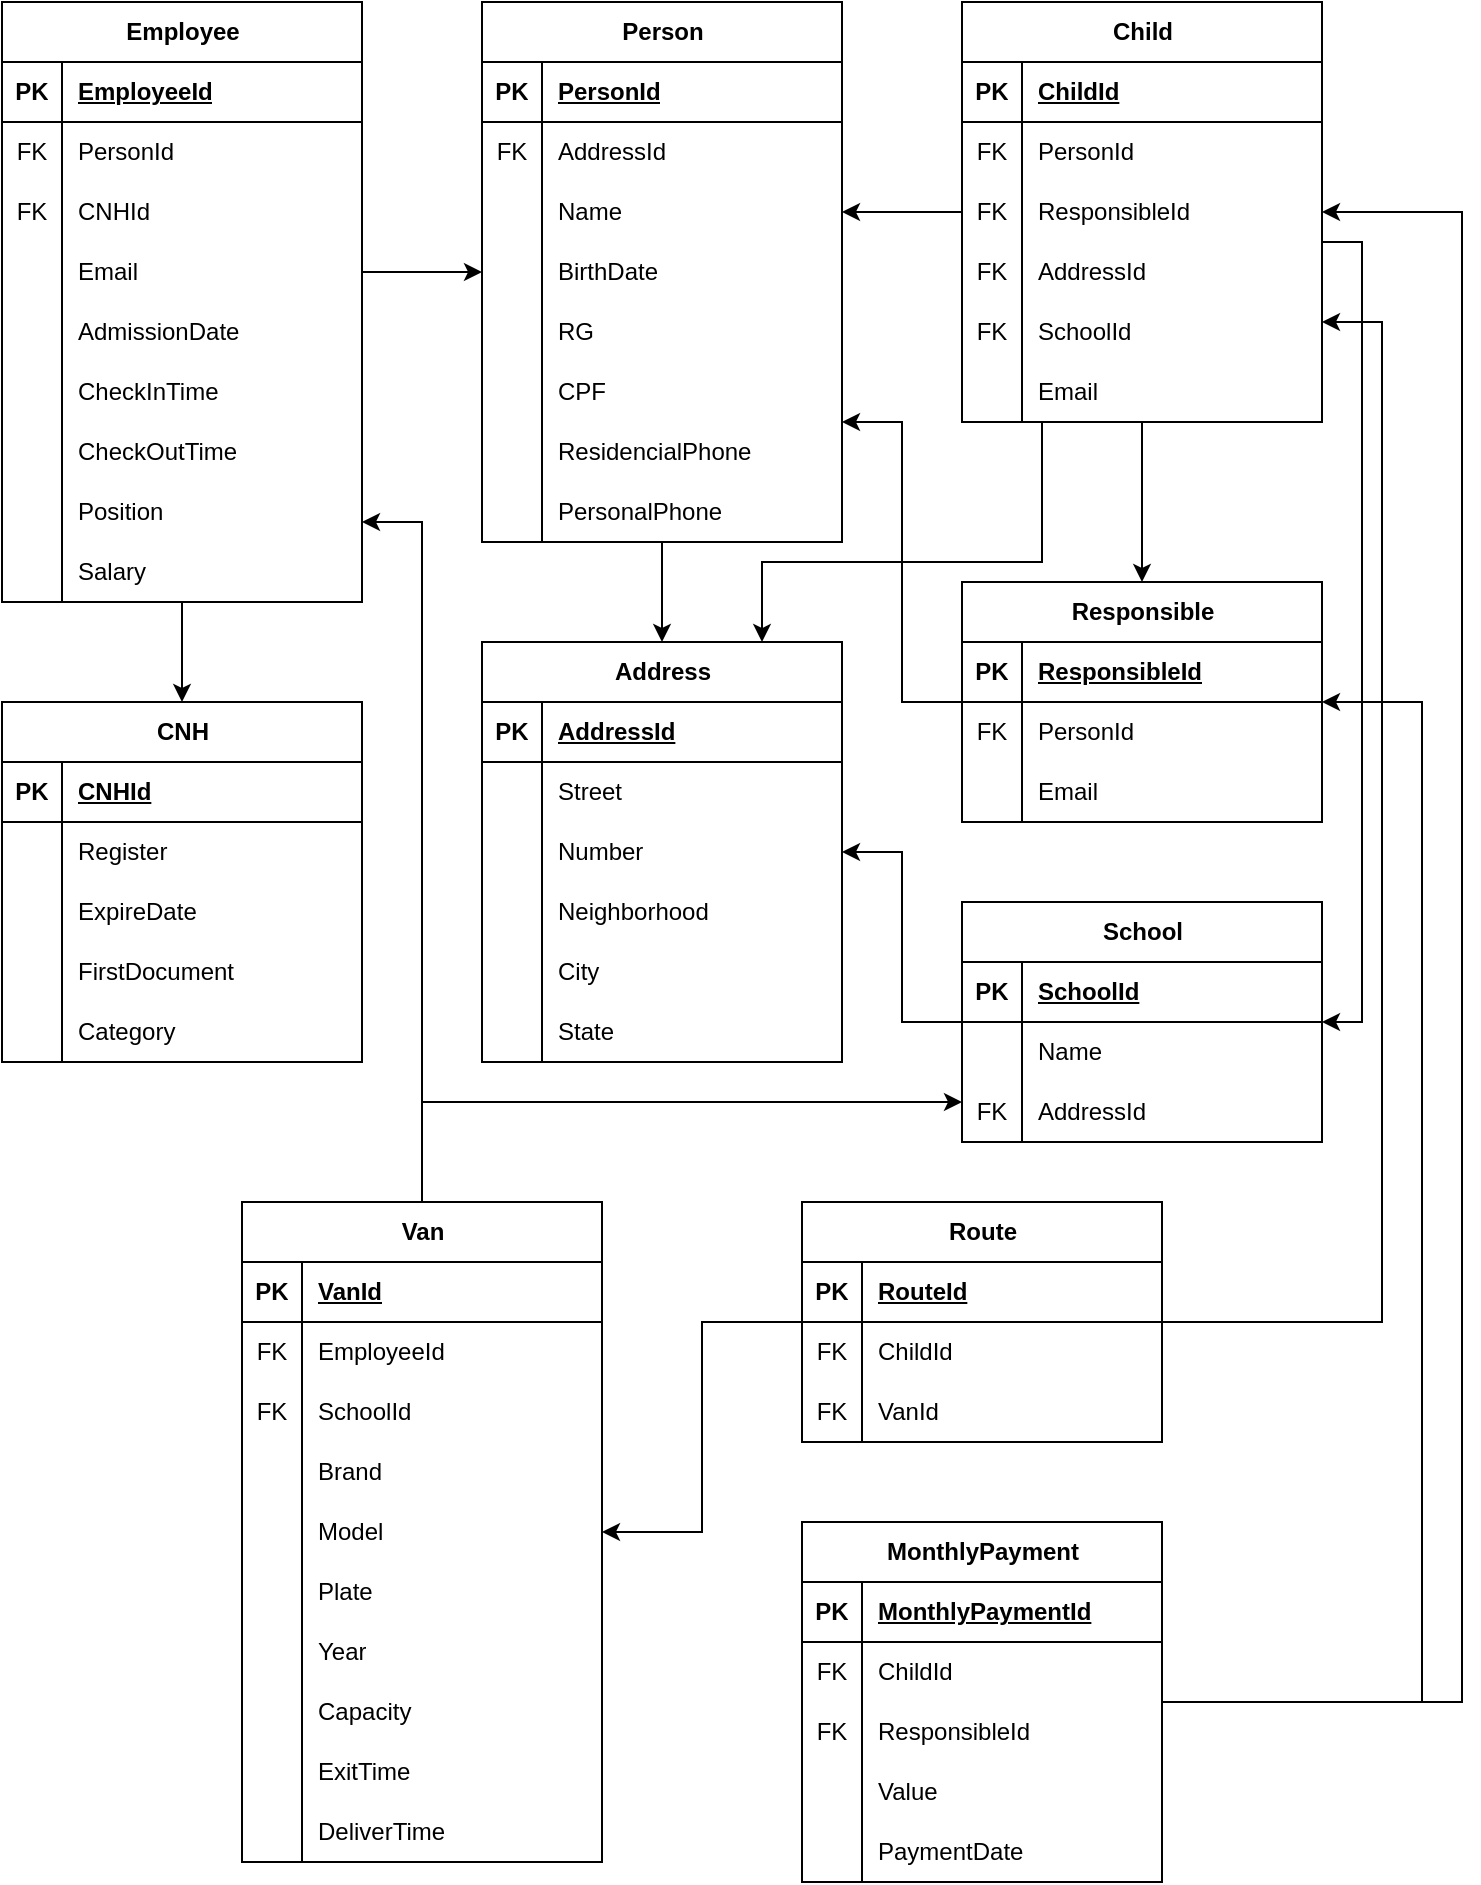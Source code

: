 <mxfile version="24.7.7">
  <diagram name="Página-1" id="W8VbRcGz93jxTfIfKF0Q">
    <mxGraphModel dx="1009" dy="573" grid="1" gridSize="10" guides="1" tooltips="1" connect="1" arrows="1" fold="1" page="1" pageScale="1" pageWidth="827" pageHeight="1169" math="0" shadow="0">
      <root>
        <mxCell id="0" />
        <mxCell id="1" parent="0" />
        <mxCell id="DZk8tnhAUCCo80bfn3vg-52" style="edgeStyle=orthogonalEdgeStyle;rounded=0;orthogonalLoop=1;jettySize=auto;html=1;exitX=1;exitY=0.5;exitDx=0;exitDy=0;" parent="1" source="DZk8tnhAUCCo80bfn3vg-75" target="DZk8tnhAUCCo80bfn3vg-1" edge="1">
          <mxGeometry relative="1" as="geometry" />
        </mxCell>
        <mxCell id="DZk8tnhAUCCo80bfn3vg-54" style="edgeStyle=orthogonalEdgeStyle;rounded=0;orthogonalLoop=1;jettySize=auto;html=1;" parent="1" source="RarDvFQJGIoNKE9KhDYw-1" target="RarDvFQJGIoNKE9KhDYw-46" edge="1">
          <mxGeometry relative="1" as="geometry" />
        </mxCell>
        <mxCell id="RarDvFQJGIoNKE9KhDYw-1" value="Employee" style="shape=table;startSize=30;container=1;collapsible=1;childLayout=tableLayout;fixedRows=1;rowLines=0;fontStyle=1;align=center;resizeLast=1;html=1;" parent="1" vertex="1">
          <mxGeometry x="40" y="40" width="180" height="300" as="geometry" />
        </mxCell>
        <mxCell id="RarDvFQJGIoNKE9KhDYw-2" value="" style="shape=tableRow;horizontal=0;startSize=0;swimlaneHead=0;swimlaneBody=0;fillColor=none;collapsible=0;dropTarget=0;points=[[0,0.5],[1,0.5]];portConstraint=eastwest;top=0;left=0;right=0;bottom=1;" parent="RarDvFQJGIoNKE9KhDYw-1" vertex="1">
          <mxGeometry y="30" width="180" height="30" as="geometry" />
        </mxCell>
        <mxCell id="RarDvFQJGIoNKE9KhDYw-3" value="PK" style="shape=partialRectangle;connectable=0;fillColor=none;top=0;left=0;bottom=0;right=0;fontStyle=1;overflow=hidden;whiteSpace=wrap;html=1;" parent="RarDvFQJGIoNKE9KhDYw-2" vertex="1">
          <mxGeometry width="30" height="30" as="geometry">
            <mxRectangle width="30" height="30" as="alternateBounds" />
          </mxGeometry>
        </mxCell>
        <mxCell id="RarDvFQJGIoNKE9KhDYw-4" value="EmployeeId" style="shape=partialRectangle;connectable=0;fillColor=none;top=0;left=0;bottom=0;right=0;align=left;spacingLeft=6;fontStyle=5;overflow=hidden;whiteSpace=wrap;html=1;" parent="RarDvFQJGIoNKE9KhDYw-2" vertex="1">
          <mxGeometry x="30" width="150" height="30" as="geometry">
            <mxRectangle width="150" height="30" as="alternateBounds" />
          </mxGeometry>
        </mxCell>
        <mxCell id="DZk8tnhAUCCo80bfn3vg-32" style="shape=tableRow;horizontal=0;startSize=0;swimlaneHead=0;swimlaneBody=0;fillColor=none;collapsible=0;dropTarget=0;points=[[0,0.5],[1,0.5]];portConstraint=eastwest;top=0;left=0;right=0;bottom=0;" parent="RarDvFQJGIoNKE9KhDYw-1" vertex="1">
          <mxGeometry y="60" width="180" height="30" as="geometry" />
        </mxCell>
        <mxCell id="DZk8tnhAUCCo80bfn3vg-33" value="FK" style="shape=partialRectangle;connectable=0;fillColor=none;top=0;left=0;bottom=0;right=0;editable=1;overflow=hidden;whiteSpace=wrap;html=1;" parent="DZk8tnhAUCCo80bfn3vg-32" vertex="1">
          <mxGeometry width="30" height="30" as="geometry">
            <mxRectangle width="30" height="30" as="alternateBounds" />
          </mxGeometry>
        </mxCell>
        <mxCell id="DZk8tnhAUCCo80bfn3vg-34" value="PersonId" style="shape=partialRectangle;connectable=0;fillColor=none;top=0;left=0;bottom=0;right=0;align=left;spacingLeft=6;overflow=hidden;whiteSpace=wrap;html=1;" parent="DZk8tnhAUCCo80bfn3vg-32" vertex="1">
          <mxGeometry x="30" width="150" height="30" as="geometry">
            <mxRectangle width="150" height="30" as="alternateBounds" />
          </mxGeometry>
        </mxCell>
        <mxCell id="RarDvFQJGIoNKE9KhDYw-72" style="shape=tableRow;horizontal=0;startSize=0;swimlaneHead=0;swimlaneBody=0;fillColor=none;collapsible=0;dropTarget=0;points=[[0,0.5],[1,0.5]];portConstraint=eastwest;top=0;left=0;right=0;bottom=0;" parent="RarDvFQJGIoNKE9KhDYw-1" vertex="1">
          <mxGeometry y="90" width="180" height="30" as="geometry" />
        </mxCell>
        <mxCell id="RarDvFQJGIoNKE9KhDYw-73" value="FK" style="shape=partialRectangle;connectable=0;fillColor=none;top=0;left=0;bottom=0;right=0;editable=1;overflow=hidden;whiteSpace=wrap;html=1;" parent="RarDvFQJGIoNKE9KhDYw-72" vertex="1">
          <mxGeometry width="30" height="30" as="geometry">
            <mxRectangle width="30" height="30" as="alternateBounds" />
          </mxGeometry>
        </mxCell>
        <mxCell id="RarDvFQJGIoNKE9KhDYw-74" value="CNHId" style="shape=partialRectangle;connectable=0;fillColor=none;top=0;left=0;bottom=0;right=0;align=left;spacingLeft=6;overflow=hidden;whiteSpace=wrap;html=1;" parent="RarDvFQJGIoNKE9KhDYw-72" vertex="1">
          <mxGeometry x="30" width="150" height="30" as="geometry">
            <mxRectangle width="150" height="30" as="alternateBounds" />
          </mxGeometry>
        </mxCell>
        <mxCell id="DZk8tnhAUCCo80bfn3vg-75" style="shape=tableRow;horizontal=0;startSize=0;swimlaneHead=0;swimlaneBody=0;fillColor=none;collapsible=0;dropTarget=0;points=[[0,0.5],[1,0.5]];portConstraint=eastwest;top=0;left=0;right=0;bottom=0;" parent="RarDvFQJGIoNKE9KhDYw-1" vertex="1">
          <mxGeometry y="120" width="180" height="30" as="geometry" />
        </mxCell>
        <mxCell id="DZk8tnhAUCCo80bfn3vg-76" style="shape=partialRectangle;connectable=0;fillColor=none;top=0;left=0;bottom=0;right=0;editable=1;overflow=hidden;whiteSpace=wrap;html=1;" parent="DZk8tnhAUCCo80bfn3vg-75" vertex="1">
          <mxGeometry width="30" height="30" as="geometry">
            <mxRectangle width="30" height="30" as="alternateBounds" />
          </mxGeometry>
        </mxCell>
        <mxCell id="DZk8tnhAUCCo80bfn3vg-77" value="Email" style="shape=partialRectangle;connectable=0;fillColor=none;top=0;left=0;bottom=0;right=0;align=left;spacingLeft=6;overflow=hidden;whiteSpace=wrap;html=1;" parent="DZk8tnhAUCCo80bfn3vg-75" vertex="1">
          <mxGeometry x="30" width="150" height="30" as="geometry">
            <mxRectangle width="150" height="30" as="alternateBounds" />
          </mxGeometry>
        </mxCell>
        <mxCell id="RarDvFQJGIoNKE9KhDYw-23" style="shape=tableRow;horizontal=0;startSize=0;swimlaneHead=0;swimlaneBody=0;fillColor=none;collapsible=0;dropTarget=0;points=[[0,0.5],[1,0.5]];portConstraint=eastwest;top=0;left=0;right=0;bottom=0;" parent="RarDvFQJGIoNKE9KhDYw-1" vertex="1">
          <mxGeometry y="150" width="180" height="30" as="geometry" />
        </mxCell>
        <mxCell id="RarDvFQJGIoNKE9KhDYw-24" style="shape=partialRectangle;connectable=0;fillColor=none;top=0;left=0;bottom=0;right=0;editable=1;overflow=hidden;whiteSpace=wrap;html=1;" parent="RarDvFQJGIoNKE9KhDYw-23" vertex="1">
          <mxGeometry width="30" height="30" as="geometry">
            <mxRectangle width="30" height="30" as="alternateBounds" />
          </mxGeometry>
        </mxCell>
        <mxCell id="RarDvFQJGIoNKE9KhDYw-25" value="AdmissionDate&lt;span style=&quot;white-space: pre;&quot;&gt;&#x9;&lt;/span&gt;" style="shape=partialRectangle;connectable=0;fillColor=none;top=0;left=0;bottom=0;right=0;align=left;spacingLeft=6;overflow=hidden;whiteSpace=wrap;html=1;" parent="RarDvFQJGIoNKE9KhDYw-23" vertex="1">
          <mxGeometry x="30" width="150" height="30" as="geometry">
            <mxRectangle width="150" height="30" as="alternateBounds" />
          </mxGeometry>
        </mxCell>
        <mxCell id="RarDvFQJGIoNKE9KhDYw-26" style="shape=tableRow;horizontal=0;startSize=0;swimlaneHead=0;swimlaneBody=0;fillColor=none;collapsible=0;dropTarget=0;points=[[0,0.5],[1,0.5]];portConstraint=eastwest;top=0;left=0;right=0;bottom=0;" parent="RarDvFQJGIoNKE9KhDYw-1" vertex="1">
          <mxGeometry y="180" width="180" height="30" as="geometry" />
        </mxCell>
        <mxCell id="RarDvFQJGIoNKE9KhDYw-27" style="shape=partialRectangle;connectable=0;fillColor=none;top=0;left=0;bottom=0;right=0;editable=1;overflow=hidden;whiteSpace=wrap;html=1;" parent="RarDvFQJGIoNKE9KhDYw-26" vertex="1">
          <mxGeometry width="30" height="30" as="geometry">
            <mxRectangle width="30" height="30" as="alternateBounds" />
          </mxGeometry>
        </mxCell>
        <mxCell id="RarDvFQJGIoNKE9KhDYw-28" value="CheckInTime&lt;span style=&quot;white-space: pre;&quot;&gt;&#x9;&lt;/span&gt;" style="shape=partialRectangle;connectable=0;fillColor=none;top=0;left=0;bottom=0;right=0;align=left;spacingLeft=6;overflow=hidden;whiteSpace=wrap;html=1;" parent="RarDvFQJGIoNKE9KhDYw-26" vertex="1">
          <mxGeometry x="30" width="150" height="30" as="geometry">
            <mxRectangle width="150" height="30" as="alternateBounds" />
          </mxGeometry>
        </mxCell>
        <mxCell id="RarDvFQJGIoNKE9KhDYw-85" style="shape=tableRow;horizontal=0;startSize=0;swimlaneHead=0;swimlaneBody=0;fillColor=none;collapsible=0;dropTarget=0;points=[[0,0.5],[1,0.5]];portConstraint=eastwest;top=0;left=0;right=0;bottom=0;" parent="RarDvFQJGIoNKE9KhDYw-1" vertex="1">
          <mxGeometry y="210" width="180" height="30" as="geometry" />
        </mxCell>
        <mxCell id="RarDvFQJGIoNKE9KhDYw-86" style="shape=partialRectangle;connectable=0;fillColor=none;top=0;left=0;bottom=0;right=0;editable=1;overflow=hidden;whiteSpace=wrap;html=1;" parent="RarDvFQJGIoNKE9KhDYw-85" vertex="1">
          <mxGeometry width="30" height="30" as="geometry">
            <mxRectangle width="30" height="30" as="alternateBounds" />
          </mxGeometry>
        </mxCell>
        <mxCell id="RarDvFQJGIoNKE9KhDYw-87" value="CheckOutTime" style="shape=partialRectangle;connectable=0;fillColor=none;top=0;left=0;bottom=0;right=0;align=left;spacingLeft=6;overflow=hidden;whiteSpace=wrap;html=1;" parent="RarDvFQJGIoNKE9KhDYw-85" vertex="1">
          <mxGeometry x="30" width="150" height="30" as="geometry">
            <mxRectangle width="150" height="30" as="alternateBounds" />
          </mxGeometry>
        </mxCell>
        <mxCell id="RarDvFQJGIoNKE9KhDYw-82" style="shape=tableRow;horizontal=0;startSize=0;swimlaneHead=0;swimlaneBody=0;fillColor=none;collapsible=0;dropTarget=0;points=[[0,0.5],[1,0.5]];portConstraint=eastwest;top=0;left=0;right=0;bottom=0;" parent="RarDvFQJGIoNKE9KhDYw-1" vertex="1">
          <mxGeometry y="240" width="180" height="30" as="geometry" />
        </mxCell>
        <mxCell id="RarDvFQJGIoNKE9KhDYw-83" style="shape=partialRectangle;connectable=0;fillColor=none;top=0;left=0;bottom=0;right=0;editable=1;overflow=hidden;whiteSpace=wrap;html=1;" parent="RarDvFQJGIoNKE9KhDYw-82" vertex="1">
          <mxGeometry width="30" height="30" as="geometry">
            <mxRectangle width="30" height="30" as="alternateBounds" />
          </mxGeometry>
        </mxCell>
        <mxCell id="RarDvFQJGIoNKE9KhDYw-84" value="Position" style="shape=partialRectangle;connectable=0;fillColor=none;top=0;left=0;bottom=0;right=0;align=left;spacingLeft=6;overflow=hidden;whiteSpace=wrap;html=1;" parent="RarDvFQJGIoNKE9KhDYw-82" vertex="1">
          <mxGeometry x="30" width="150" height="30" as="geometry">
            <mxRectangle width="150" height="30" as="alternateBounds" />
          </mxGeometry>
        </mxCell>
        <mxCell id="RarDvFQJGIoNKE9KhDYw-29" style="shape=tableRow;horizontal=0;startSize=0;swimlaneHead=0;swimlaneBody=0;fillColor=none;collapsible=0;dropTarget=0;points=[[0,0.5],[1,0.5]];portConstraint=eastwest;top=0;left=0;right=0;bottom=0;" parent="RarDvFQJGIoNKE9KhDYw-1" vertex="1">
          <mxGeometry y="270" width="180" height="30" as="geometry" />
        </mxCell>
        <mxCell id="RarDvFQJGIoNKE9KhDYw-30" style="shape=partialRectangle;connectable=0;fillColor=none;top=0;left=0;bottom=0;right=0;editable=1;overflow=hidden;whiteSpace=wrap;html=1;" parent="RarDvFQJGIoNKE9KhDYw-29" vertex="1">
          <mxGeometry width="30" height="30" as="geometry">
            <mxRectangle width="30" height="30" as="alternateBounds" />
          </mxGeometry>
        </mxCell>
        <mxCell id="RarDvFQJGIoNKE9KhDYw-31" value="Salary" style="shape=partialRectangle;connectable=0;fillColor=none;top=0;left=0;bottom=0;right=0;align=left;spacingLeft=6;overflow=hidden;whiteSpace=wrap;html=1;" parent="RarDvFQJGIoNKE9KhDYw-29" vertex="1">
          <mxGeometry x="30" width="150" height="30" as="geometry">
            <mxRectangle width="150" height="30" as="alternateBounds" />
          </mxGeometry>
        </mxCell>
        <mxCell id="RarDvFQJGIoNKE9KhDYw-32" value="Address" style="shape=table;startSize=30;container=1;collapsible=1;childLayout=tableLayout;fixedRows=1;rowLines=0;fontStyle=1;align=center;resizeLast=1;html=1;" parent="1" vertex="1">
          <mxGeometry x="280" y="360" width="180" height="210" as="geometry" />
        </mxCell>
        <mxCell id="RarDvFQJGIoNKE9KhDYw-33" value="" style="shape=tableRow;horizontal=0;startSize=0;swimlaneHead=0;swimlaneBody=0;fillColor=none;collapsible=0;dropTarget=0;points=[[0,0.5],[1,0.5]];portConstraint=eastwest;top=0;left=0;right=0;bottom=1;" parent="RarDvFQJGIoNKE9KhDYw-32" vertex="1">
          <mxGeometry y="30" width="180" height="30" as="geometry" />
        </mxCell>
        <mxCell id="RarDvFQJGIoNKE9KhDYw-34" value="PK" style="shape=partialRectangle;connectable=0;fillColor=none;top=0;left=0;bottom=0;right=0;fontStyle=1;overflow=hidden;whiteSpace=wrap;html=1;" parent="RarDvFQJGIoNKE9KhDYw-33" vertex="1">
          <mxGeometry width="30" height="30" as="geometry">
            <mxRectangle width="30" height="30" as="alternateBounds" />
          </mxGeometry>
        </mxCell>
        <mxCell id="RarDvFQJGIoNKE9KhDYw-35" value="AddressId" style="shape=partialRectangle;connectable=0;fillColor=none;top=0;left=0;bottom=0;right=0;align=left;spacingLeft=6;fontStyle=5;overflow=hidden;whiteSpace=wrap;html=1;" parent="RarDvFQJGIoNKE9KhDYw-33" vertex="1">
          <mxGeometry x="30" width="150" height="30" as="geometry">
            <mxRectangle width="150" height="30" as="alternateBounds" />
          </mxGeometry>
        </mxCell>
        <mxCell id="RarDvFQJGIoNKE9KhDYw-36" value="" style="shape=tableRow;horizontal=0;startSize=0;swimlaneHead=0;swimlaneBody=0;fillColor=none;collapsible=0;dropTarget=0;points=[[0,0.5],[1,0.5]];portConstraint=eastwest;top=0;left=0;right=0;bottom=0;" parent="RarDvFQJGIoNKE9KhDYw-32" vertex="1">
          <mxGeometry y="60" width="180" height="30" as="geometry" />
        </mxCell>
        <mxCell id="RarDvFQJGIoNKE9KhDYw-37" value="" style="shape=partialRectangle;connectable=0;fillColor=none;top=0;left=0;bottom=0;right=0;editable=1;overflow=hidden;whiteSpace=wrap;html=1;" parent="RarDvFQJGIoNKE9KhDYw-36" vertex="1">
          <mxGeometry width="30" height="30" as="geometry">
            <mxRectangle width="30" height="30" as="alternateBounds" />
          </mxGeometry>
        </mxCell>
        <mxCell id="RarDvFQJGIoNKE9KhDYw-38" value="Street" style="shape=partialRectangle;connectable=0;fillColor=none;top=0;left=0;bottom=0;right=0;align=left;spacingLeft=6;overflow=hidden;whiteSpace=wrap;html=1;" parent="RarDvFQJGIoNKE9KhDYw-36" vertex="1">
          <mxGeometry x="30" width="150" height="30" as="geometry">
            <mxRectangle width="150" height="30" as="alternateBounds" />
          </mxGeometry>
        </mxCell>
        <mxCell id="DZk8tnhAUCCo80bfn3vg-47" style="shape=tableRow;horizontal=0;startSize=0;swimlaneHead=0;swimlaneBody=0;fillColor=none;collapsible=0;dropTarget=0;points=[[0,0.5],[1,0.5]];portConstraint=eastwest;top=0;left=0;right=0;bottom=0;" parent="RarDvFQJGIoNKE9KhDYw-32" vertex="1">
          <mxGeometry y="90" width="180" height="30" as="geometry" />
        </mxCell>
        <mxCell id="DZk8tnhAUCCo80bfn3vg-48" style="shape=partialRectangle;connectable=0;fillColor=none;top=0;left=0;bottom=0;right=0;editable=1;overflow=hidden;whiteSpace=wrap;html=1;" parent="DZk8tnhAUCCo80bfn3vg-47" vertex="1">
          <mxGeometry width="30" height="30" as="geometry">
            <mxRectangle width="30" height="30" as="alternateBounds" />
          </mxGeometry>
        </mxCell>
        <mxCell id="DZk8tnhAUCCo80bfn3vg-49" value="Number" style="shape=partialRectangle;connectable=0;fillColor=none;top=0;left=0;bottom=0;right=0;align=left;spacingLeft=6;overflow=hidden;whiteSpace=wrap;html=1;" parent="DZk8tnhAUCCo80bfn3vg-47" vertex="1">
          <mxGeometry x="30" width="150" height="30" as="geometry">
            <mxRectangle width="150" height="30" as="alternateBounds" />
          </mxGeometry>
        </mxCell>
        <mxCell id="DZk8tnhAUCCo80bfn3vg-44" style="shape=tableRow;horizontal=0;startSize=0;swimlaneHead=0;swimlaneBody=0;fillColor=none;collapsible=0;dropTarget=0;points=[[0,0.5],[1,0.5]];portConstraint=eastwest;top=0;left=0;right=0;bottom=0;" parent="RarDvFQJGIoNKE9KhDYw-32" vertex="1">
          <mxGeometry y="120" width="180" height="30" as="geometry" />
        </mxCell>
        <mxCell id="DZk8tnhAUCCo80bfn3vg-45" style="shape=partialRectangle;connectable=0;fillColor=none;top=0;left=0;bottom=0;right=0;editable=1;overflow=hidden;whiteSpace=wrap;html=1;" parent="DZk8tnhAUCCo80bfn3vg-44" vertex="1">
          <mxGeometry width="30" height="30" as="geometry">
            <mxRectangle width="30" height="30" as="alternateBounds" />
          </mxGeometry>
        </mxCell>
        <mxCell id="DZk8tnhAUCCo80bfn3vg-46" value="Neighborhood" style="shape=partialRectangle;connectable=0;fillColor=none;top=0;left=0;bottom=0;right=0;align=left;spacingLeft=6;overflow=hidden;whiteSpace=wrap;html=1;" parent="DZk8tnhAUCCo80bfn3vg-44" vertex="1">
          <mxGeometry x="30" width="150" height="30" as="geometry">
            <mxRectangle width="150" height="30" as="alternateBounds" />
          </mxGeometry>
        </mxCell>
        <mxCell id="RarDvFQJGIoNKE9KhDYw-39" value="" style="shape=tableRow;horizontal=0;startSize=0;swimlaneHead=0;swimlaneBody=0;fillColor=none;collapsible=0;dropTarget=0;points=[[0,0.5],[1,0.5]];portConstraint=eastwest;top=0;left=0;right=0;bottom=0;" parent="RarDvFQJGIoNKE9KhDYw-32" vertex="1">
          <mxGeometry y="150" width="180" height="30" as="geometry" />
        </mxCell>
        <mxCell id="RarDvFQJGIoNKE9KhDYw-40" value="" style="shape=partialRectangle;connectable=0;fillColor=none;top=0;left=0;bottom=0;right=0;editable=1;overflow=hidden;whiteSpace=wrap;html=1;" parent="RarDvFQJGIoNKE9KhDYw-39" vertex="1">
          <mxGeometry width="30" height="30" as="geometry">
            <mxRectangle width="30" height="30" as="alternateBounds" />
          </mxGeometry>
        </mxCell>
        <mxCell id="RarDvFQJGIoNKE9KhDYw-41" value="City" style="shape=partialRectangle;connectable=0;fillColor=none;top=0;left=0;bottom=0;right=0;align=left;spacingLeft=6;overflow=hidden;whiteSpace=wrap;html=1;" parent="RarDvFQJGIoNKE9KhDYw-39" vertex="1">
          <mxGeometry x="30" width="150" height="30" as="geometry">
            <mxRectangle width="150" height="30" as="alternateBounds" />
          </mxGeometry>
        </mxCell>
        <mxCell id="RarDvFQJGIoNKE9KhDYw-42" value="" style="shape=tableRow;horizontal=0;startSize=0;swimlaneHead=0;swimlaneBody=0;fillColor=none;collapsible=0;dropTarget=0;points=[[0,0.5],[1,0.5]];portConstraint=eastwest;top=0;left=0;right=0;bottom=0;" parent="RarDvFQJGIoNKE9KhDYw-32" vertex="1">
          <mxGeometry y="180" width="180" height="30" as="geometry" />
        </mxCell>
        <mxCell id="RarDvFQJGIoNKE9KhDYw-43" value="" style="shape=partialRectangle;connectable=0;fillColor=none;top=0;left=0;bottom=0;right=0;editable=1;overflow=hidden;whiteSpace=wrap;html=1;" parent="RarDvFQJGIoNKE9KhDYw-42" vertex="1">
          <mxGeometry width="30" height="30" as="geometry">
            <mxRectangle width="30" height="30" as="alternateBounds" />
          </mxGeometry>
        </mxCell>
        <mxCell id="RarDvFQJGIoNKE9KhDYw-44" value="State" style="shape=partialRectangle;connectable=0;fillColor=none;top=0;left=0;bottom=0;right=0;align=left;spacingLeft=6;overflow=hidden;whiteSpace=wrap;html=1;" parent="RarDvFQJGIoNKE9KhDYw-42" vertex="1">
          <mxGeometry x="30" width="150" height="30" as="geometry">
            <mxRectangle width="150" height="30" as="alternateBounds" />
          </mxGeometry>
        </mxCell>
        <mxCell id="RarDvFQJGIoNKE9KhDYw-46" value="CNH" style="shape=table;startSize=30;container=1;collapsible=1;childLayout=tableLayout;fixedRows=1;rowLines=0;fontStyle=1;align=center;resizeLast=1;html=1;" parent="1" vertex="1">
          <mxGeometry x="40" y="390" width="180" height="180" as="geometry" />
        </mxCell>
        <mxCell id="RarDvFQJGIoNKE9KhDYw-47" value="" style="shape=tableRow;horizontal=0;startSize=0;swimlaneHead=0;swimlaneBody=0;fillColor=none;collapsible=0;dropTarget=0;points=[[0,0.5],[1,0.5]];portConstraint=eastwest;top=0;left=0;right=0;bottom=1;" parent="RarDvFQJGIoNKE9KhDYw-46" vertex="1">
          <mxGeometry y="30" width="180" height="30" as="geometry" />
        </mxCell>
        <mxCell id="RarDvFQJGIoNKE9KhDYw-48" value="PK" style="shape=partialRectangle;connectable=0;fillColor=none;top=0;left=0;bottom=0;right=0;fontStyle=1;overflow=hidden;whiteSpace=wrap;html=1;" parent="RarDvFQJGIoNKE9KhDYw-47" vertex="1">
          <mxGeometry width="30" height="30" as="geometry">
            <mxRectangle width="30" height="30" as="alternateBounds" />
          </mxGeometry>
        </mxCell>
        <mxCell id="RarDvFQJGIoNKE9KhDYw-49" value="CNHId" style="shape=partialRectangle;connectable=0;fillColor=none;top=0;left=0;bottom=0;right=0;align=left;spacingLeft=6;fontStyle=5;overflow=hidden;whiteSpace=wrap;html=1;" parent="RarDvFQJGIoNKE9KhDYw-47" vertex="1">
          <mxGeometry x="30" width="150" height="30" as="geometry">
            <mxRectangle width="150" height="30" as="alternateBounds" />
          </mxGeometry>
        </mxCell>
        <mxCell id="RarDvFQJGIoNKE9KhDYw-50" value="" style="shape=tableRow;horizontal=0;startSize=0;swimlaneHead=0;swimlaneBody=0;fillColor=none;collapsible=0;dropTarget=0;points=[[0,0.5],[1,0.5]];portConstraint=eastwest;top=0;left=0;right=0;bottom=0;" parent="RarDvFQJGIoNKE9KhDYw-46" vertex="1">
          <mxGeometry y="60" width="180" height="30" as="geometry" />
        </mxCell>
        <mxCell id="RarDvFQJGIoNKE9KhDYw-51" value="" style="shape=partialRectangle;connectable=0;fillColor=none;top=0;left=0;bottom=0;right=0;editable=1;overflow=hidden;whiteSpace=wrap;html=1;" parent="RarDvFQJGIoNKE9KhDYw-50" vertex="1">
          <mxGeometry width="30" height="30" as="geometry">
            <mxRectangle width="30" height="30" as="alternateBounds" />
          </mxGeometry>
        </mxCell>
        <mxCell id="RarDvFQJGIoNKE9KhDYw-52" value="Register" style="shape=partialRectangle;connectable=0;fillColor=none;top=0;left=0;bottom=0;right=0;align=left;spacingLeft=6;overflow=hidden;whiteSpace=wrap;html=1;" parent="RarDvFQJGIoNKE9KhDYw-50" vertex="1">
          <mxGeometry x="30" width="150" height="30" as="geometry">
            <mxRectangle width="150" height="30" as="alternateBounds" />
          </mxGeometry>
        </mxCell>
        <mxCell id="RarDvFQJGIoNKE9KhDYw-53" value="" style="shape=tableRow;horizontal=0;startSize=0;swimlaneHead=0;swimlaneBody=0;fillColor=none;collapsible=0;dropTarget=0;points=[[0,0.5],[1,0.5]];portConstraint=eastwest;top=0;left=0;right=0;bottom=0;" parent="RarDvFQJGIoNKE9KhDYw-46" vertex="1">
          <mxGeometry y="90" width="180" height="30" as="geometry" />
        </mxCell>
        <mxCell id="RarDvFQJGIoNKE9KhDYw-54" value="" style="shape=partialRectangle;connectable=0;fillColor=none;top=0;left=0;bottom=0;right=0;editable=1;overflow=hidden;whiteSpace=wrap;html=1;" parent="RarDvFQJGIoNKE9KhDYw-53" vertex="1">
          <mxGeometry width="30" height="30" as="geometry">
            <mxRectangle width="30" height="30" as="alternateBounds" />
          </mxGeometry>
        </mxCell>
        <mxCell id="RarDvFQJGIoNKE9KhDYw-55" value="ExpireDate&lt;span style=&quot;white-space: pre;&quot;&gt;&#x9;&lt;/span&gt;" style="shape=partialRectangle;connectable=0;fillColor=none;top=0;left=0;bottom=0;right=0;align=left;spacingLeft=6;overflow=hidden;whiteSpace=wrap;html=1;" parent="RarDvFQJGIoNKE9KhDYw-53" vertex="1">
          <mxGeometry x="30" width="150" height="30" as="geometry">
            <mxRectangle width="150" height="30" as="alternateBounds" />
          </mxGeometry>
        </mxCell>
        <mxCell id="RarDvFQJGIoNKE9KhDYw-56" value="" style="shape=tableRow;horizontal=0;startSize=0;swimlaneHead=0;swimlaneBody=0;fillColor=none;collapsible=0;dropTarget=0;points=[[0,0.5],[1,0.5]];portConstraint=eastwest;top=0;left=0;right=0;bottom=0;" parent="RarDvFQJGIoNKE9KhDYw-46" vertex="1">
          <mxGeometry y="120" width="180" height="30" as="geometry" />
        </mxCell>
        <mxCell id="RarDvFQJGIoNKE9KhDYw-57" value="" style="shape=partialRectangle;connectable=0;fillColor=none;top=0;left=0;bottom=0;right=0;editable=1;overflow=hidden;whiteSpace=wrap;html=1;" parent="RarDvFQJGIoNKE9KhDYw-56" vertex="1">
          <mxGeometry width="30" height="30" as="geometry">
            <mxRectangle width="30" height="30" as="alternateBounds" />
          </mxGeometry>
        </mxCell>
        <mxCell id="RarDvFQJGIoNKE9KhDYw-58" value="FirstDocument" style="shape=partialRectangle;connectable=0;fillColor=none;top=0;left=0;bottom=0;right=0;align=left;spacingLeft=6;overflow=hidden;whiteSpace=wrap;html=1;" parent="RarDvFQJGIoNKE9KhDYw-56" vertex="1">
          <mxGeometry x="30" width="150" height="30" as="geometry">
            <mxRectangle width="150" height="30" as="alternateBounds" />
          </mxGeometry>
        </mxCell>
        <mxCell id="RarDvFQJGIoNKE9KhDYw-59" style="shape=tableRow;horizontal=0;startSize=0;swimlaneHead=0;swimlaneBody=0;fillColor=none;collapsible=0;dropTarget=0;points=[[0,0.5],[1,0.5]];portConstraint=eastwest;top=0;left=0;right=0;bottom=0;" parent="RarDvFQJGIoNKE9KhDYw-46" vertex="1">
          <mxGeometry y="150" width="180" height="30" as="geometry" />
        </mxCell>
        <mxCell id="RarDvFQJGIoNKE9KhDYw-60" style="shape=partialRectangle;connectable=0;fillColor=none;top=0;left=0;bottom=0;right=0;editable=1;overflow=hidden;whiteSpace=wrap;html=1;" parent="RarDvFQJGIoNKE9KhDYw-59" vertex="1">
          <mxGeometry width="30" height="30" as="geometry">
            <mxRectangle width="30" height="30" as="alternateBounds" />
          </mxGeometry>
        </mxCell>
        <mxCell id="RarDvFQJGIoNKE9KhDYw-61" value="Category" style="shape=partialRectangle;connectable=0;fillColor=none;top=0;left=0;bottom=0;right=0;align=left;spacingLeft=6;overflow=hidden;whiteSpace=wrap;html=1;" parent="RarDvFQJGIoNKE9KhDYw-59" vertex="1">
          <mxGeometry x="30" width="150" height="30" as="geometry">
            <mxRectangle width="150" height="30" as="alternateBounds" />
          </mxGeometry>
        </mxCell>
        <mxCell id="DZk8tnhAUCCo80bfn3vg-53" style="edgeStyle=orthogonalEdgeStyle;rounded=0;orthogonalLoop=1;jettySize=auto;html=1;entryX=1;entryY=0.5;entryDx=0;entryDy=0;" parent="1" source="RarDvFQJGIoNKE9KhDYw-88" target="DZk8tnhAUCCo80bfn3vg-5" edge="1">
          <mxGeometry relative="1" as="geometry" />
        </mxCell>
        <mxCell id="DZk8tnhAUCCo80bfn3vg-106" style="edgeStyle=orthogonalEdgeStyle;rounded=0;orthogonalLoop=1;jettySize=auto;html=1;" parent="1" source="RarDvFQJGIoNKE9KhDYw-88" target="DZk8tnhAUCCo80bfn3vg-55" edge="1">
          <mxGeometry relative="1" as="geometry" />
        </mxCell>
        <mxCell id="Q4ejH18awX3wn1NAQvx5-7" style="edgeStyle=orthogonalEdgeStyle;rounded=0;orthogonalLoop=1;jettySize=auto;html=1;" edge="1" parent="1" source="RarDvFQJGIoNKE9KhDYw-88" target="RarDvFQJGIoNKE9KhDYw-32">
          <mxGeometry relative="1" as="geometry">
            <Array as="points">
              <mxPoint x="560" y="320" />
              <mxPoint x="420" y="320" />
            </Array>
          </mxGeometry>
        </mxCell>
        <mxCell id="Q4ejH18awX3wn1NAQvx5-8" style="edgeStyle=orthogonalEdgeStyle;rounded=0;orthogonalLoop=1;jettySize=auto;html=1;" edge="1" parent="1" source="RarDvFQJGIoNKE9KhDYw-88" target="_aLMVoRccC_pxGX0zlp3-4">
          <mxGeometry relative="1" as="geometry">
            <Array as="points">
              <mxPoint x="720" y="160" />
              <mxPoint x="720" y="550" />
            </Array>
          </mxGeometry>
        </mxCell>
        <mxCell id="RarDvFQJGIoNKE9KhDYw-88" value="Child" style="shape=table;startSize=30;container=1;collapsible=1;childLayout=tableLayout;fixedRows=1;rowLines=0;fontStyle=1;align=center;resizeLast=1;html=1;" parent="1" vertex="1">
          <mxGeometry x="520" y="40" width="180" height="210" as="geometry" />
        </mxCell>
        <mxCell id="RarDvFQJGIoNKE9KhDYw-89" value="" style="shape=tableRow;horizontal=0;startSize=0;swimlaneHead=0;swimlaneBody=0;fillColor=none;collapsible=0;dropTarget=0;points=[[0,0.5],[1,0.5]];portConstraint=eastwest;top=0;left=0;right=0;bottom=1;" parent="RarDvFQJGIoNKE9KhDYw-88" vertex="1">
          <mxGeometry y="30" width="180" height="30" as="geometry" />
        </mxCell>
        <mxCell id="RarDvFQJGIoNKE9KhDYw-90" value="PK" style="shape=partialRectangle;connectable=0;fillColor=none;top=0;left=0;bottom=0;right=0;fontStyle=1;overflow=hidden;whiteSpace=wrap;html=1;" parent="RarDvFQJGIoNKE9KhDYw-89" vertex="1">
          <mxGeometry width="30" height="30" as="geometry">
            <mxRectangle width="30" height="30" as="alternateBounds" />
          </mxGeometry>
        </mxCell>
        <mxCell id="RarDvFQJGIoNKE9KhDYw-91" value="ChildId" style="shape=partialRectangle;connectable=0;fillColor=none;top=0;left=0;bottom=0;right=0;align=left;spacingLeft=6;fontStyle=5;overflow=hidden;whiteSpace=wrap;html=1;" parent="RarDvFQJGIoNKE9KhDYw-89" vertex="1">
          <mxGeometry x="30" width="150" height="30" as="geometry">
            <mxRectangle width="150" height="30" as="alternateBounds" />
          </mxGeometry>
        </mxCell>
        <mxCell id="DZk8tnhAUCCo80bfn3vg-36" style="shape=tableRow;horizontal=0;startSize=0;swimlaneHead=0;swimlaneBody=0;fillColor=none;collapsible=0;dropTarget=0;points=[[0,0.5],[1,0.5]];portConstraint=eastwest;top=0;left=0;right=0;bottom=0;" parent="RarDvFQJGIoNKE9KhDYw-88" vertex="1">
          <mxGeometry y="60" width="180" height="30" as="geometry" />
        </mxCell>
        <mxCell id="DZk8tnhAUCCo80bfn3vg-37" value="FK" style="shape=partialRectangle;connectable=0;fillColor=none;top=0;left=0;bottom=0;right=0;editable=1;overflow=hidden;whiteSpace=wrap;html=1;" parent="DZk8tnhAUCCo80bfn3vg-36" vertex="1">
          <mxGeometry width="30" height="30" as="geometry">
            <mxRectangle width="30" height="30" as="alternateBounds" />
          </mxGeometry>
        </mxCell>
        <mxCell id="DZk8tnhAUCCo80bfn3vg-38" value="PersonId" style="shape=partialRectangle;connectable=0;fillColor=none;top=0;left=0;bottom=0;right=0;align=left;spacingLeft=6;overflow=hidden;whiteSpace=wrap;html=1;" parent="DZk8tnhAUCCo80bfn3vg-36" vertex="1">
          <mxGeometry x="30" width="150" height="30" as="geometry">
            <mxRectangle width="150" height="30" as="alternateBounds" />
          </mxGeometry>
        </mxCell>
        <mxCell id="DZk8tnhAUCCo80bfn3vg-69" style="shape=tableRow;horizontal=0;startSize=0;swimlaneHead=0;swimlaneBody=0;fillColor=none;collapsible=0;dropTarget=0;points=[[0,0.5],[1,0.5]];portConstraint=eastwest;top=0;left=0;right=0;bottom=0;" parent="RarDvFQJGIoNKE9KhDYw-88" vertex="1">
          <mxGeometry y="90" width="180" height="30" as="geometry" />
        </mxCell>
        <mxCell id="DZk8tnhAUCCo80bfn3vg-70" value="FK" style="shape=partialRectangle;connectable=0;fillColor=none;top=0;left=0;bottom=0;right=0;editable=1;overflow=hidden;whiteSpace=wrap;html=1;" parent="DZk8tnhAUCCo80bfn3vg-69" vertex="1">
          <mxGeometry width="30" height="30" as="geometry">
            <mxRectangle width="30" height="30" as="alternateBounds" />
          </mxGeometry>
        </mxCell>
        <mxCell id="DZk8tnhAUCCo80bfn3vg-71" value="ResponsibleId" style="shape=partialRectangle;connectable=0;fillColor=none;top=0;left=0;bottom=0;right=0;align=left;spacingLeft=6;overflow=hidden;whiteSpace=wrap;html=1;" parent="DZk8tnhAUCCo80bfn3vg-69" vertex="1">
          <mxGeometry x="30" width="150" height="30" as="geometry">
            <mxRectangle width="150" height="30" as="alternateBounds" />
          </mxGeometry>
        </mxCell>
        <mxCell id="RarDvFQJGIoNKE9KhDYw-98" value="" style="shape=tableRow;horizontal=0;startSize=0;swimlaneHead=0;swimlaneBody=0;fillColor=none;collapsible=0;dropTarget=0;points=[[0,0.5],[1,0.5]];portConstraint=eastwest;top=0;left=0;right=0;bottom=0;" parent="RarDvFQJGIoNKE9KhDYw-88" vertex="1">
          <mxGeometry y="120" width="180" height="30" as="geometry" />
        </mxCell>
        <mxCell id="RarDvFQJGIoNKE9KhDYw-99" value="FK" style="shape=partialRectangle;connectable=0;fillColor=none;top=0;left=0;bottom=0;right=0;editable=1;overflow=hidden;whiteSpace=wrap;html=1;" parent="RarDvFQJGIoNKE9KhDYw-98" vertex="1">
          <mxGeometry width="30" height="30" as="geometry">
            <mxRectangle width="30" height="30" as="alternateBounds" />
          </mxGeometry>
        </mxCell>
        <mxCell id="RarDvFQJGIoNKE9KhDYw-100" value="AddressId" style="shape=partialRectangle;connectable=0;fillColor=none;top=0;left=0;bottom=0;right=0;align=left;spacingLeft=6;overflow=hidden;whiteSpace=wrap;html=1;" parent="RarDvFQJGIoNKE9KhDYw-98" vertex="1">
          <mxGeometry x="30" width="150" height="30" as="geometry">
            <mxRectangle width="150" height="30" as="alternateBounds" />
          </mxGeometry>
        </mxCell>
        <mxCell id="Q4ejH18awX3wn1NAQvx5-4" style="shape=tableRow;horizontal=0;startSize=0;swimlaneHead=0;swimlaneBody=0;fillColor=none;collapsible=0;dropTarget=0;points=[[0,0.5],[1,0.5]];portConstraint=eastwest;top=0;left=0;right=0;bottom=0;" vertex="1" parent="RarDvFQJGIoNKE9KhDYw-88">
          <mxGeometry y="150" width="180" height="30" as="geometry" />
        </mxCell>
        <mxCell id="Q4ejH18awX3wn1NAQvx5-5" value="FK" style="shape=partialRectangle;connectable=0;fillColor=none;top=0;left=0;bottom=0;right=0;editable=1;overflow=hidden;whiteSpace=wrap;html=1;" vertex="1" parent="Q4ejH18awX3wn1NAQvx5-4">
          <mxGeometry width="30" height="30" as="geometry">
            <mxRectangle width="30" height="30" as="alternateBounds" />
          </mxGeometry>
        </mxCell>
        <mxCell id="Q4ejH18awX3wn1NAQvx5-6" value="SchoolId" style="shape=partialRectangle;connectable=0;fillColor=none;top=0;left=0;bottom=0;right=0;align=left;spacingLeft=6;overflow=hidden;whiteSpace=wrap;html=1;" vertex="1" parent="Q4ejH18awX3wn1NAQvx5-4">
          <mxGeometry x="30" width="150" height="30" as="geometry">
            <mxRectangle width="150" height="30" as="alternateBounds" />
          </mxGeometry>
        </mxCell>
        <mxCell id="Q4ejH18awX3wn1NAQvx5-9" style="shape=tableRow;horizontal=0;startSize=0;swimlaneHead=0;swimlaneBody=0;fillColor=none;collapsible=0;dropTarget=0;points=[[0,0.5],[1,0.5]];portConstraint=eastwest;top=0;left=0;right=0;bottom=0;" vertex="1" parent="RarDvFQJGIoNKE9KhDYw-88">
          <mxGeometry y="180" width="180" height="30" as="geometry" />
        </mxCell>
        <mxCell id="Q4ejH18awX3wn1NAQvx5-10" style="shape=partialRectangle;connectable=0;fillColor=none;top=0;left=0;bottom=0;right=0;editable=1;overflow=hidden;whiteSpace=wrap;html=1;" vertex="1" parent="Q4ejH18awX3wn1NAQvx5-9">
          <mxGeometry width="30" height="30" as="geometry">
            <mxRectangle width="30" height="30" as="alternateBounds" />
          </mxGeometry>
        </mxCell>
        <mxCell id="Q4ejH18awX3wn1NAQvx5-11" value="Email" style="shape=partialRectangle;connectable=0;fillColor=none;top=0;left=0;bottom=0;right=0;align=left;spacingLeft=6;overflow=hidden;whiteSpace=wrap;html=1;" vertex="1" parent="Q4ejH18awX3wn1NAQvx5-9">
          <mxGeometry x="30" width="150" height="30" as="geometry">
            <mxRectangle width="150" height="30" as="alternateBounds" />
          </mxGeometry>
        </mxCell>
        <mxCell id="DZk8tnhAUCCo80bfn3vg-51" style="edgeStyle=orthogonalEdgeStyle;rounded=0;orthogonalLoop=1;jettySize=auto;html=1;" parent="1" source="DZk8tnhAUCCo80bfn3vg-1" target="RarDvFQJGIoNKE9KhDYw-32" edge="1">
          <mxGeometry relative="1" as="geometry" />
        </mxCell>
        <mxCell id="DZk8tnhAUCCo80bfn3vg-1" value="Person" style="shape=table;startSize=30;container=1;collapsible=1;childLayout=tableLayout;fixedRows=1;rowLines=0;fontStyle=1;align=center;resizeLast=1;html=1;" parent="1" vertex="1">
          <mxGeometry x="280" y="40" width="180" height="270" as="geometry" />
        </mxCell>
        <mxCell id="DZk8tnhAUCCo80bfn3vg-2" value="" style="shape=tableRow;horizontal=0;startSize=0;swimlaneHead=0;swimlaneBody=0;fillColor=none;collapsible=0;dropTarget=0;points=[[0,0.5],[1,0.5]];portConstraint=eastwest;top=0;left=0;right=0;bottom=1;" parent="DZk8tnhAUCCo80bfn3vg-1" vertex="1">
          <mxGeometry y="30" width="180" height="30" as="geometry" />
        </mxCell>
        <mxCell id="DZk8tnhAUCCo80bfn3vg-3" value="PK" style="shape=partialRectangle;connectable=0;fillColor=none;top=0;left=0;bottom=0;right=0;fontStyle=1;overflow=hidden;whiteSpace=wrap;html=1;" parent="DZk8tnhAUCCo80bfn3vg-2" vertex="1">
          <mxGeometry width="30" height="30" as="geometry">
            <mxRectangle width="30" height="30" as="alternateBounds" />
          </mxGeometry>
        </mxCell>
        <mxCell id="DZk8tnhAUCCo80bfn3vg-4" value="PersonId" style="shape=partialRectangle;connectable=0;fillColor=none;top=0;left=0;bottom=0;right=0;align=left;spacingLeft=6;fontStyle=5;overflow=hidden;whiteSpace=wrap;html=1;" parent="DZk8tnhAUCCo80bfn3vg-2" vertex="1">
          <mxGeometry x="30" width="150" height="30" as="geometry">
            <mxRectangle width="150" height="30" as="alternateBounds" />
          </mxGeometry>
        </mxCell>
        <mxCell id="DZk8tnhAUCCo80bfn3vg-17" style="shape=tableRow;horizontal=0;startSize=0;swimlaneHead=0;swimlaneBody=0;fillColor=none;collapsible=0;dropTarget=0;points=[[0,0.5],[1,0.5]];portConstraint=eastwest;top=0;left=0;right=0;bottom=0;" parent="DZk8tnhAUCCo80bfn3vg-1" vertex="1">
          <mxGeometry y="60" width="180" height="30" as="geometry" />
        </mxCell>
        <mxCell id="DZk8tnhAUCCo80bfn3vg-18" value="FK" style="shape=partialRectangle;connectable=0;fillColor=none;top=0;left=0;bottom=0;right=0;editable=1;overflow=hidden;whiteSpace=wrap;html=1;" parent="DZk8tnhAUCCo80bfn3vg-17" vertex="1">
          <mxGeometry width="30" height="30" as="geometry">
            <mxRectangle width="30" height="30" as="alternateBounds" />
          </mxGeometry>
        </mxCell>
        <mxCell id="DZk8tnhAUCCo80bfn3vg-19" value="AddressId" style="shape=partialRectangle;connectable=0;fillColor=none;top=0;left=0;bottom=0;right=0;align=left;spacingLeft=6;overflow=hidden;whiteSpace=wrap;html=1;" parent="DZk8tnhAUCCo80bfn3vg-17" vertex="1">
          <mxGeometry x="30" width="150" height="30" as="geometry">
            <mxRectangle width="150" height="30" as="alternateBounds" />
          </mxGeometry>
        </mxCell>
        <mxCell id="DZk8tnhAUCCo80bfn3vg-5" value="" style="shape=tableRow;horizontal=0;startSize=0;swimlaneHead=0;swimlaneBody=0;fillColor=none;collapsible=0;dropTarget=0;points=[[0,0.5],[1,0.5]];portConstraint=eastwest;top=0;left=0;right=0;bottom=0;" parent="DZk8tnhAUCCo80bfn3vg-1" vertex="1">
          <mxGeometry y="90" width="180" height="30" as="geometry" />
        </mxCell>
        <mxCell id="DZk8tnhAUCCo80bfn3vg-6" value="" style="shape=partialRectangle;connectable=0;fillColor=none;top=0;left=0;bottom=0;right=0;editable=1;overflow=hidden;whiteSpace=wrap;html=1;" parent="DZk8tnhAUCCo80bfn3vg-5" vertex="1">
          <mxGeometry width="30" height="30" as="geometry">
            <mxRectangle width="30" height="30" as="alternateBounds" />
          </mxGeometry>
        </mxCell>
        <mxCell id="DZk8tnhAUCCo80bfn3vg-7" value="Name" style="shape=partialRectangle;connectable=0;fillColor=none;top=0;left=0;bottom=0;right=0;align=left;spacingLeft=6;overflow=hidden;whiteSpace=wrap;html=1;" parent="DZk8tnhAUCCo80bfn3vg-5" vertex="1">
          <mxGeometry x="30" width="150" height="30" as="geometry">
            <mxRectangle width="150" height="30" as="alternateBounds" />
          </mxGeometry>
        </mxCell>
        <mxCell id="DZk8tnhAUCCo80bfn3vg-8" value="" style="shape=tableRow;horizontal=0;startSize=0;swimlaneHead=0;swimlaneBody=0;fillColor=none;collapsible=0;dropTarget=0;points=[[0,0.5],[1,0.5]];portConstraint=eastwest;top=0;left=0;right=0;bottom=0;" parent="DZk8tnhAUCCo80bfn3vg-1" vertex="1">
          <mxGeometry y="120" width="180" height="30" as="geometry" />
        </mxCell>
        <mxCell id="DZk8tnhAUCCo80bfn3vg-9" value="" style="shape=partialRectangle;connectable=0;fillColor=none;top=0;left=0;bottom=0;right=0;editable=1;overflow=hidden;whiteSpace=wrap;html=1;" parent="DZk8tnhAUCCo80bfn3vg-8" vertex="1">
          <mxGeometry width="30" height="30" as="geometry">
            <mxRectangle width="30" height="30" as="alternateBounds" />
          </mxGeometry>
        </mxCell>
        <mxCell id="DZk8tnhAUCCo80bfn3vg-10" value="BirthDate" style="shape=partialRectangle;connectable=0;fillColor=none;top=0;left=0;bottom=0;right=0;align=left;spacingLeft=6;overflow=hidden;whiteSpace=wrap;html=1;" parent="DZk8tnhAUCCo80bfn3vg-8" vertex="1">
          <mxGeometry x="30" width="150" height="30" as="geometry">
            <mxRectangle width="150" height="30" as="alternateBounds" />
          </mxGeometry>
        </mxCell>
        <mxCell id="DZk8tnhAUCCo80bfn3vg-11" value="" style="shape=tableRow;horizontal=0;startSize=0;swimlaneHead=0;swimlaneBody=0;fillColor=none;collapsible=0;dropTarget=0;points=[[0,0.5],[1,0.5]];portConstraint=eastwest;top=0;left=0;right=0;bottom=0;" parent="DZk8tnhAUCCo80bfn3vg-1" vertex="1">
          <mxGeometry y="150" width="180" height="30" as="geometry" />
        </mxCell>
        <mxCell id="DZk8tnhAUCCo80bfn3vg-12" value="" style="shape=partialRectangle;connectable=0;fillColor=none;top=0;left=0;bottom=0;right=0;editable=1;overflow=hidden;whiteSpace=wrap;html=1;" parent="DZk8tnhAUCCo80bfn3vg-11" vertex="1">
          <mxGeometry width="30" height="30" as="geometry">
            <mxRectangle width="30" height="30" as="alternateBounds" />
          </mxGeometry>
        </mxCell>
        <mxCell id="DZk8tnhAUCCo80bfn3vg-13" value="RG" style="shape=partialRectangle;connectable=0;fillColor=none;top=0;left=0;bottom=0;right=0;align=left;spacingLeft=6;overflow=hidden;whiteSpace=wrap;html=1;" parent="DZk8tnhAUCCo80bfn3vg-11" vertex="1">
          <mxGeometry x="30" width="150" height="30" as="geometry">
            <mxRectangle width="150" height="30" as="alternateBounds" />
          </mxGeometry>
        </mxCell>
        <mxCell id="DZk8tnhAUCCo80bfn3vg-14" style="shape=tableRow;horizontal=0;startSize=0;swimlaneHead=0;swimlaneBody=0;fillColor=none;collapsible=0;dropTarget=0;points=[[0,0.5],[1,0.5]];portConstraint=eastwest;top=0;left=0;right=0;bottom=0;" parent="DZk8tnhAUCCo80bfn3vg-1" vertex="1">
          <mxGeometry y="180" width="180" height="30" as="geometry" />
        </mxCell>
        <mxCell id="DZk8tnhAUCCo80bfn3vg-15" style="shape=partialRectangle;connectable=0;fillColor=none;top=0;left=0;bottom=0;right=0;editable=1;overflow=hidden;whiteSpace=wrap;html=1;" parent="DZk8tnhAUCCo80bfn3vg-14" vertex="1">
          <mxGeometry width="30" height="30" as="geometry">
            <mxRectangle width="30" height="30" as="alternateBounds" />
          </mxGeometry>
        </mxCell>
        <mxCell id="DZk8tnhAUCCo80bfn3vg-16" value="CPF" style="shape=partialRectangle;connectable=0;fillColor=none;top=0;left=0;bottom=0;right=0;align=left;spacingLeft=6;overflow=hidden;whiteSpace=wrap;html=1;" parent="DZk8tnhAUCCo80bfn3vg-14" vertex="1">
          <mxGeometry x="30" width="150" height="30" as="geometry">
            <mxRectangle width="150" height="30" as="alternateBounds" />
          </mxGeometry>
        </mxCell>
        <mxCell id="DZk8tnhAUCCo80bfn3vg-29" style="shape=tableRow;horizontal=0;startSize=0;swimlaneHead=0;swimlaneBody=0;fillColor=none;collapsible=0;dropTarget=0;points=[[0,0.5],[1,0.5]];portConstraint=eastwest;top=0;left=0;right=0;bottom=0;" parent="DZk8tnhAUCCo80bfn3vg-1" vertex="1">
          <mxGeometry y="210" width="180" height="30" as="geometry" />
        </mxCell>
        <mxCell id="DZk8tnhAUCCo80bfn3vg-30" style="shape=partialRectangle;connectable=0;fillColor=none;top=0;left=0;bottom=0;right=0;editable=1;overflow=hidden;whiteSpace=wrap;html=1;" parent="DZk8tnhAUCCo80bfn3vg-29" vertex="1">
          <mxGeometry width="30" height="30" as="geometry">
            <mxRectangle width="30" height="30" as="alternateBounds" />
          </mxGeometry>
        </mxCell>
        <mxCell id="DZk8tnhAUCCo80bfn3vg-31" value="ResidencialPhone" style="shape=partialRectangle;connectable=0;fillColor=none;top=0;left=0;bottom=0;right=0;align=left;spacingLeft=6;overflow=hidden;whiteSpace=wrap;html=1;" parent="DZk8tnhAUCCo80bfn3vg-29" vertex="1">
          <mxGeometry x="30" width="150" height="30" as="geometry">
            <mxRectangle width="150" height="30" as="alternateBounds" />
          </mxGeometry>
        </mxCell>
        <mxCell id="DZk8tnhAUCCo80bfn3vg-26" style="shape=tableRow;horizontal=0;startSize=0;swimlaneHead=0;swimlaneBody=0;fillColor=none;collapsible=0;dropTarget=0;points=[[0,0.5],[1,0.5]];portConstraint=eastwest;top=0;left=0;right=0;bottom=0;" parent="DZk8tnhAUCCo80bfn3vg-1" vertex="1">
          <mxGeometry y="240" width="180" height="30" as="geometry" />
        </mxCell>
        <mxCell id="DZk8tnhAUCCo80bfn3vg-27" style="shape=partialRectangle;connectable=0;fillColor=none;top=0;left=0;bottom=0;right=0;editable=1;overflow=hidden;whiteSpace=wrap;html=1;" parent="DZk8tnhAUCCo80bfn3vg-26" vertex="1">
          <mxGeometry width="30" height="30" as="geometry">
            <mxRectangle width="30" height="30" as="alternateBounds" />
          </mxGeometry>
        </mxCell>
        <mxCell id="DZk8tnhAUCCo80bfn3vg-28" value="PersonalPhone" style="shape=partialRectangle;connectable=0;fillColor=none;top=0;left=0;bottom=0;right=0;align=left;spacingLeft=6;overflow=hidden;whiteSpace=wrap;html=1;" parent="DZk8tnhAUCCo80bfn3vg-26" vertex="1">
          <mxGeometry x="30" width="150" height="30" as="geometry">
            <mxRectangle width="150" height="30" as="alternateBounds" />
          </mxGeometry>
        </mxCell>
        <mxCell id="DZk8tnhAUCCo80bfn3vg-105" style="edgeStyle=orthogonalEdgeStyle;rounded=0;orthogonalLoop=1;jettySize=auto;html=1;" parent="1" source="DZk8tnhAUCCo80bfn3vg-55" target="DZk8tnhAUCCo80bfn3vg-1" edge="1">
          <mxGeometry relative="1" as="geometry">
            <Array as="points">
              <mxPoint x="490" y="390" />
              <mxPoint x="490" y="250" />
            </Array>
          </mxGeometry>
        </mxCell>
        <mxCell id="DZk8tnhAUCCo80bfn3vg-55" value="Responsible" style="shape=table;startSize=30;container=1;collapsible=1;childLayout=tableLayout;fixedRows=1;rowLines=0;fontStyle=1;align=center;resizeLast=1;html=1;" parent="1" vertex="1">
          <mxGeometry x="520" y="330" width="180" height="120" as="geometry" />
        </mxCell>
        <mxCell id="DZk8tnhAUCCo80bfn3vg-56" value="" style="shape=tableRow;horizontal=0;startSize=0;swimlaneHead=0;swimlaneBody=0;fillColor=none;collapsible=0;dropTarget=0;points=[[0,0.5],[1,0.5]];portConstraint=eastwest;top=0;left=0;right=0;bottom=1;" parent="DZk8tnhAUCCo80bfn3vg-55" vertex="1">
          <mxGeometry y="30" width="180" height="30" as="geometry" />
        </mxCell>
        <mxCell id="DZk8tnhAUCCo80bfn3vg-57" value="PK" style="shape=partialRectangle;connectable=0;fillColor=none;top=0;left=0;bottom=0;right=0;fontStyle=1;overflow=hidden;whiteSpace=wrap;html=1;" parent="DZk8tnhAUCCo80bfn3vg-56" vertex="1">
          <mxGeometry width="30" height="30" as="geometry">
            <mxRectangle width="30" height="30" as="alternateBounds" />
          </mxGeometry>
        </mxCell>
        <mxCell id="DZk8tnhAUCCo80bfn3vg-58" value="ResponsibleId" style="shape=partialRectangle;connectable=0;fillColor=none;top=0;left=0;bottom=0;right=0;align=left;spacingLeft=6;fontStyle=5;overflow=hidden;whiteSpace=wrap;html=1;" parent="DZk8tnhAUCCo80bfn3vg-56" vertex="1">
          <mxGeometry x="30" width="150" height="30" as="geometry">
            <mxRectangle width="150" height="30" as="alternateBounds" />
          </mxGeometry>
        </mxCell>
        <mxCell id="DZk8tnhAUCCo80bfn3vg-59" value="" style="shape=tableRow;horizontal=0;startSize=0;swimlaneHead=0;swimlaneBody=0;fillColor=none;collapsible=0;dropTarget=0;points=[[0,0.5],[1,0.5]];portConstraint=eastwest;top=0;left=0;right=0;bottom=0;" parent="DZk8tnhAUCCo80bfn3vg-55" vertex="1">
          <mxGeometry y="60" width="180" height="30" as="geometry" />
        </mxCell>
        <mxCell id="DZk8tnhAUCCo80bfn3vg-60" value="FK" style="shape=partialRectangle;connectable=0;fillColor=none;top=0;left=0;bottom=0;right=0;editable=1;overflow=hidden;whiteSpace=wrap;html=1;" parent="DZk8tnhAUCCo80bfn3vg-59" vertex="1">
          <mxGeometry width="30" height="30" as="geometry">
            <mxRectangle width="30" height="30" as="alternateBounds" />
          </mxGeometry>
        </mxCell>
        <mxCell id="DZk8tnhAUCCo80bfn3vg-61" value="PersonId" style="shape=partialRectangle;connectable=0;fillColor=none;top=0;left=0;bottom=0;right=0;align=left;spacingLeft=6;overflow=hidden;whiteSpace=wrap;html=1;" parent="DZk8tnhAUCCo80bfn3vg-59" vertex="1">
          <mxGeometry x="30" width="150" height="30" as="geometry">
            <mxRectangle width="150" height="30" as="alternateBounds" />
          </mxGeometry>
        </mxCell>
        <mxCell id="DZk8tnhAUCCo80bfn3vg-62" value="" style="shape=tableRow;horizontal=0;startSize=0;swimlaneHead=0;swimlaneBody=0;fillColor=none;collapsible=0;dropTarget=0;points=[[0,0.5],[1,0.5]];portConstraint=eastwest;top=0;left=0;right=0;bottom=0;" parent="DZk8tnhAUCCo80bfn3vg-55" vertex="1">
          <mxGeometry y="90" width="180" height="30" as="geometry" />
        </mxCell>
        <mxCell id="DZk8tnhAUCCo80bfn3vg-63" value="" style="shape=partialRectangle;connectable=0;fillColor=none;top=0;left=0;bottom=0;right=0;editable=1;overflow=hidden;whiteSpace=wrap;html=1;" parent="DZk8tnhAUCCo80bfn3vg-62" vertex="1">
          <mxGeometry width="30" height="30" as="geometry">
            <mxRectangle width="30" height="30" as="alternateBounds" />
          </mxGeometry>
        </mxCell>
        <mxCell id="DZk8tnhAUCCo80bfn3vg-64" value="Email" style="shape=partialRectangle;connectable=0;fillColor=none;top=0;left=0;bottom=0;right=0;align=left;spacingLeft=6;overflow=hidden;whiteSpace=wrap;html=1;" parent="DZk8tnhAUCCo80bfn3vg-62" vertex="1">
          <mxGeometry x="30" width="150" height="30" as="geometry">
            <mxRectangle width="150" height="30" as="alternateBounds" />
          </mxGeometry>
        </mxCell>
        <mxCell id="_aLMVoRccC_pxGX0zlp3-24" style="edgeStyle=orthogonalEdgeStyle;rounded=0;orthogonalLoop=1;jettySize=auto;html=1;" parent="1" source="DZk8tnhAUCCo80bfn3vg-78" target="_aLMVoRccC_pxGX0zlp3-4" edge="1">
          <mxGeometry relative="1" as="geometry">
            <Array as="points">
              <mxPoint x="250" y="590" />
            </Array>
          </mxGeometry>
        </mxCell>
        <mxCell id="_aLMVoRccC_pxGX0zlp3-25" style="edgeStyle=orthogonalEdgeStyle;rounded=0;orthogonalLoop=1;jettySize=auto;html=1;" parent="1" source="DZk8tnhAUCCo80bfn3vg-78" target="RarDvFQJGIoNKE9KhDYw-1" edge="1">
          <mxGeometry relative="1" as="geometry">
            <Array as="points">
              <mxPoint x="250" y="300" />
            </Array>
          </mxGeometry>
        </mxCell>
        <mxCell id="DZk8tnhAUCCo80bfn3vg-78" value="Van" style="shape=table;startSize=30;container=1;collapsible=1;childLayout=tableLayout;fixedRows=1;rowLines=0;fontStyle=1;align=center;resizeLast=1;html=1;" parent="1" vertex="1">
          <mxGeometry x="160" y="640" width="180" height="330" as="geometry" />
        </mxCell>
        <mxCell id="DZk8tnhAUCCo80bfn3vg-79" value="" style="shape=tableRow;horizontal=0;startSize=0;swimlaneHead=0;swimlaneBody=0;fillColor=none;collapsible=0;dropTarget=0;points=[[0,0.5],[1,0.5]];portConstraint=eastwest;top=0;left=0;right=0;bottom=1;" parent="DZk8tnhAUCCo80bfn3vg-78" vertex="1">
          <mxGeometry y="30" width="180" height="30" as="geometry" />
        </mxCell>
        <mxCell id="DZk8tnhAUCCo80bfn3vg-80" value="PK" style="shape=partialRectangle;connectable=0;fillColor=none;top=0;left=0;bottom=0;right=0;fontStyle=1;overflow=hidden;whiteSpace=wrap;html=1;" parent="DZk8tnhAUCCo80bfn3vg-79" vertex="1">
          <mxGeometry width="30" height="30" as="geometry">
            <mxRectangle width="30" height="30" as="alternateBounds" />
          </mxGeometry>
        </mxCell>
        <mxCell id="DZk8tnhAUCCo80bfn3vg-81" value="VanId" style="shape=partialRectangle;connectable=0;fillColor=none;top=0;left=0;bottom=0;right=0;align=left;spacingLeft=6;fontStyle=5;overflow=hidden;whiteSpace=wrap;html=1;" parent="DZk8tnhAUCCo80bfn3vg-79" vertex="1">
          <mxGeometry x="30" width="150" height="30" as="geometry">
            <mxRectangle width="150" height="30" as="alternateBounds" />
          </mxGeometry>
        </mxCell>
        <mxCell id="_aLMVoRccC_pxGX0zlp3-18" style="shape=tableRow;horizontal=0;startSize=0;swimlaneHead=0;swimlaneBody=0;fillColor=none;collapsible=0;dropTarget=0;points=[[0,0.5],[1,0.5]];portConstraint=eastwest;top=0;left=0;right=0;bottom=0;" parent="DZk8tnhAUCCo80bfn3vg-78" vertex="1">
          <mxGeometry y="60" width="180" height="30" as="geometry" />
        </mxCell>
        <mxCell id="_aLMVoRccC_pxGX0zlp3-19" value="FK" style="shape=partialRectangle;connectable=0;fillColor=none;top=0;left=0;bottom=0;right=0;editable=1;overflow=hidden;whiteSpace=wrap;html=1;" parent="_aLMVoRccC_pxGX0zlp3-18" vertex="1">
          <mxGeometry width="30" height="30" as="geometry">
            <mxRectangle width="30" height="30" as="alternateBounds" />
          </mxGeometry>
        </mxCell>
        <mxCell id="_aLMVoRccC_pxGX0zlp3-20" value="EmployeeId" style="shape=partialRectangle;connectable=0;fillColor=none;top=0;left=0;bottom=0;right=0;align=left;spacingLeft=6;overflow=hidden;whiteSpace=wrap;html=1;" parent="_aLMVoRccC_pxGX0zlp3-18" vertex="1">
          <mxGeometry x="30" width="150" height="30" as="geometry">
            <mxRectangle width="150" height="30" as="alternateBounds" />
          </mxGeometry>
        </mxCell>
        <mxCell id="_aLMVoRccC_pxGX0zlp3-21" style="shape=tableRow;horizontal=0;startSize=0;swimlaneHead=0;swimlaneBody=0;fillColor=none;collapsible=0;dropTarget=0;points=[[0,0.5],[1,0.5]];portConstraint=eastwest;top=0;left=0;right=0;bottom=0;" parent="DZk8tnhAUCCo80bfn3vg-78" vertex="1">
          <mxGeometry y="90" width="180" height="30" as="geometry" />
        </mxCell>
        <mxCell id="_aLMVoRccC_pxGX0zlp3-22" value="FK" style="shape=partialRectangle;connectable=0;fillColor=none;top=0;left=0;bottom=0;right=0;editable=1;overflow=hidden;whiteSpace=wrap;html=1;" parent="_aLMVoRccC_pxGX0zlp3-21" vertex="1">
          <mxGeometry width="30" height="30" as="geometry">
            <mxRectangle width="30" height="30" as="alternateBounds" />
          </mxGeometry>
        </mxCell>
        <mxCell id="_aLMVoRccC_pxGX0zlp3-23" value="SchoolId" style="shape=partialRectangle;connectable=0;fillColor=none;top=0;left=0;bottom=0;right=0;align=left;spacingLeft=6;overflow=hidden;whiteSpace=wrap;html=1;" parent="_aLMVoRccC_pxGX0zlp3-21" vertex="1">
          <mxGeometry x="30" width="150" height="30" as="geometry">
            <mxRectangle width="150" height="30" as="alternateBounds" />
          </mxGeometry>
        </mxCell>
        <mxCell id="DZk8tnhAUCCo80bfn3vg-82" value="" style="shape=tableRow;horizontal=0;startSize=0;swimlaneHead=0;swimlaneBody=0;fillColor=none;collapsible=0;dropTarget=0;points=[[0,0.5],[1,0.5]];portConstraint=eastwest;top=0;left=0;right=0;bottom=0;" parent="DZk8tnhAUCCo80bfn3vg-78" vertex="1">
          <mxGeometry y="120" width="180" height="30" as="geometry" />
        </mxCell>
        <mxCell id="DZk8tnhAUCCo80bfn3vg-83" value="" style="shape=partialRectangle;connectable=0;fillColor=none;top=0;left=0;bottom=0;right=0;editable=1;overflow=hidden;whiteSpace=wrap;html=1;" parent="DZk8tnhAUCCo80bfn3vg-82" vertex="1">
          <mxGeometry width="30" height="30" as="geometry">
            <mxRectangle width="30" height="30" as="alternateBounds" />
          </mxGeometry>
        </mxCell>
        <mxCell id="DZk8tnhAUCCo80bfn3vg-84" value="Brand" style="shape=partialRectangle;connectable=0;fillColor=none;top=0;left=0;bottom=0;right=0;align=left;spacingLeft=6;overflow=hidden;whiteSpace=wrap;html=1;" parent="DZk8tnhAUCCo80bfn3vg-82" vertex="1">
          <mxGeometry x="30" width="150" height="30" as="geometry">
            <mxRectangle width="150" height="30" as="alternateBounds" />
          </mxGeometry>
        </mxCell>
        <mxCell id="DZk8tnhAUCCo80bfn3vg-85" value="" style="shape=tableRow;horizontal=0;startSize=0;swimlaneHead=0;swimlaneBody=0;fillColor=none;collapsible=0;dropTarget=0;points=[[0,0.5],[1,0.5]];portConstraint=eastwest;top=0;left=0;right=0;bottom=0;" parent="DZk8tnhAUCCo80bfn3vg-78" vertex="1">
          <mxGeometry y="150" width="180" height="30" as="geometry" />
        </mxCell>
        <mxCell id="DZk8tnhAUCCo80bfn3vg-86" value="" style="shape=partialRectangle;connectable=0;fillColor=none;top=0;left=0;bottom=0;right=0;editable=1;overflow=hidden;whiteSpace=wrap;html=1;" parent="DZk8tnhAUCCo80bfn3vg-85" vertex="1">
          <mxGeometry width="30" height="30" as="geometry">
            <mxRectangle width="30" height="30" as="alternateBounds" />
          </mxGeometry>
        </mxCell>
        <mxCell id="DZk8tnhAUCCo80bfn3vg-87" value="Model" style="shape=partialRectangle;connectable=0;fillColor=none;top=0;left=0;bottom=0;right=0;align=left;spacingLeft=6;overflow=hidden;whiteSpace=wrap;html=1;" parent="DZk8tnhAUCCo80bfn3vg-85" vertex="1">
          <mxGeometry x="30" width="150" height="30" as="geometry">
            <mxRectangle width="150" height="30" as="alternateBounds" />
          </mxGeometry>
        </mxCell>
        <mxCell id="DZk8tnhAUCCo80bfn3vg-88" value="" style="shape=tableRow;horizontal=0;startSize=0;swimlaneHead=0;swimlaneBody=0;fillColor=none;collapsible=0;dropTarget=0;points=[[0,0.5],[1,0.5]];portConstraint=eastwest;top=0;left=0;right=0;bottom=0;" parent="DZk8tnhAUCCo80bfn3vg-78" vertex="1">
          <mxGeometry y="180" width="180" height="30" as="geometry" />
        </mxCell>
        <mxCell id="DZk8tnhAUCCo80bfn3vg-89" value="" style="shape=partialRectangle;connectable=0;fillColor=none;top=0;left=0;bottom=0;right=0;editable=1;overflow=hidden;whiteSpace=wrap;html=1;" parent="DZk8tnhAUCCo80bfn3vg-88" vertex="1">
          <mxGeometry width="30" height="30" as="geometry">
            <mxRectangle width="30" height="30" as="alternateBounds" />
          </mxGeometry>
        </mxCell>
        <mxCell id="DZk8tnhAUCCo80bfn3vg-90" value="Plate" style="shape=partialRectangle;connectable=0;fillColor=none;top=0;left=0;bottom=0;right=0;align=left;spacingLeft=6;overflow=hidden;whiteSpace=wrap;html=1;" parent="DZk8tnhAUCCo80bfn3vg-88" vertex="1">
          <mxGeometry x="30" width="150" height="30" as="geometry">
            <mxRectangle width="150" height="30" as="alternateBounds" />
          </mxGeometry>
        </mxCell>
        <mxCell id="DZk8tnhAUCCo80bfn3vg-113" style="shape=tableRow;horizontal=0;startSize=0;swimlaneHead=0;swimlaneBody=0;fillColor=none;collapsible=0;dropTarget=0;points=[[0,0.5],[1,0.5]];portConstraint=eastwest;top=0;left=0;right=0;bottom=0;" parent="DZk8tnhAUCCo80bfn3vg-78" vertex="1">
          <mxGeometry y="210" width="180" height="30" as="geometry" />
        </mxCell>
        <mxCell id="DZk8tnhAUCCo80bfn3vg-114" style="shape=partialRectangle;connectable=0;fillColor=none;top=0;left=0;bottom=0;right=0;editable=1;overflow=hidden;whiteSpace=wrap;html=1;" parent="DZk8tnhAUCCo80bfn3vg-113" vertex="1">
          <mxGeometry width="30" height="30" as="geometry">
            <mxRectangle width="30" height="30" as="alternateBounds" />
          </mxGeometry>
        </mxCell>
        <mxCell id="DZk8tnhAUCCo80bfn3vg-115" value="Year" style="shape=partialRectangle;connectable=0;fillColor=none;top=0;left=0;bottom=0;right=0;align=left;spacingLeft=6;overflow=hidden;whiteSpace=wrap;html=1;" parent="DZk8tnhAUCCo80bfn3vg-113" vertex="1">
          <mxGeometry x="30" width="150" height="30" as="geometry">
            <mxRectangle width="150" height="30" as="alternateBounds" />
          </mxGeometry>
        </mxCell>
        <mxCell id="DZk8tnhAUCCo80bfn3vg-110" style="shape=tableRow;horizontal=0;startSize=0;swimlaneHead=0;swimlaneBody=0;fillColor=none;collapsible=0;dropTarget=0;points=[[0,0.5],[1,0.5]];portConstraint=eastwest;top=0;left=0;right=0;bottom=0;" parent="DZk8tnhAUCCo80bfn3vg-78" vertex="1">
          <mxGeometry y="240" width="180" height="30" as="geometry" />
        </mxCell>
        <mxCell id="DZk8tnhAUCCo80bfn3vg-111" style="shape=partialRectangle;connectable=0;fillColor=none;top=0;left=0;bottom=0;right=0;editable=1;overflow=hidden;whiteSpace=wrap;html=1;" parent="DZk8tnhAUCCo80bfn3vg-110" vertex="1">
          <mxGeometry width="30" height="30" as="geometry">
            <mxRectangle width="30" height="30" as="alternateBounds" />
          </mxGeometry>
        </mxCell>
        <mxCell id="DZk8tnhAUCCo80bfn3vg-112" value="Capacity" style="shape=partialRectangle;connectable=0;fillColor=none;top=0;left=0;bottom=0;right=0;align=left;spacingLeft=6;overflow=hidden;whiteSpace=wrap;html=1;" parent="DZk8tnhAUCCo80bfn3vg-110" vertex="1">
          <mxGeometry x="30" width="150" height="30" as="geometry">
            <mxRectangle width="150" height="30" as="alternateBounds" />
          </mxGeometry>
        </mxCell>
        <mxCell id="DZk8tnhAUCCo80bfn3vg-107" style="shape=tableRow;horizontal=0;startSize=0;swimlaneHead=0;swimlaneBody=0;fillColor=none;collapsible=0;dropTarget=0;points=[[0,0.5],[1,0.5]];portConstraint=eastwest;top=0;left=0;right=0;bottom=0;" parent="DZk8tnhAUCCo80bfn3vg-78" vertex="1">
          <mxGeometry y="270" width="180" height="30" as="geometry" />
        </mxCell>
        <mxCell id="DZk8tnhAUCCo80bfn3vg-108" style="shape=partialRectangle;connectable=0;fillColor=none;top=0;left=0;bottom=0;right=0;editable=1;overflow=hidden;whiteSpace=wrap;html=1;" parent="DZk8tnhAUCCo80bfn3vg-107" vertex="1">
          <mxGeometry width="30" height="30" as="geometry">
            <mxRectangle width="30" height="30" as="alternateBounds" />
          </mxGeometry>
        </mxCell>
        <mxCell id="DZk8tnhAUCCo80bfn3vg-109" value="ExitTime" style="shape=partialRectangle;connectable=0;fillColor=none;top=0;left=0;bottom=0;right=0;align=left;spacingLeft=6;overflow=hidden;whiteSpace=wrap;html=1;" parent="DZk8tnhAUCCo80bfn3vg-107" vertex="1">
          <mxGeometry x="30" width="150" height="30" as="geometry">
            <mxRectangle width="150" height="30" as="alternateBounds" />
          </mxGeometry>
        </mxCell>
        <mxCell id="_aLMVoRccC_pxGX0zlp3-1" style="shape=tableRow;horizontal=0;startSize=0;swimlaneHead=0;swimlaneBody=0;fillColor=none;collapsible=0;dropTarget=0;points=[[0,0.5],[1,0.5]];portConstraint=eastwest;top=0;left=0;right=0;bottom=0;" parent="DZk8tnhAUCCo80bfn3vg-78" vertex="1">
          <mxGeometry y="300" width="180" height="30" as="geometry" />
        </mxCell>
        <mxCell id="_aLMVoRccC_pxGX0zlp3-2" style="shape=partialRectangle;connectable=0;fillColor=none;top=0;left=0;bottom=0;right=0;editable=1;overflow=hidden;whiteSpace=wrap;html=1;" parent="_aLMVoRccC_pxGX0zlp3-1" vertex="1">
          <mxGeometry width="30" height="30" as="geometry">
            <mxRectangle width="30" height="30" as="alternateBounds" />
          </mxGeometry>
        </mxCell>
        <mxCell id="_aLMVoRccC_pxGX0zlp3-3" value="DeliverTime" style="shape=partialRectangle;connectable=0;fillColor=none;top=0;left=0;bottom=0;right=0;align=left;spacingLeft=6;overflow=hidden;whiteSpace=wrap;html=1;" parent="_aLMVoRccC_pxGX0zlp3-1" vertex="1">
          <mxGeometry x="30" width="150" height="30" as="geometry">
            <mxRectangle width="150" height="30" as="alternateBounds" />
          </mxGeometry>
        </mxCell>
        <mxCell id="_aLMVoRccC_pxGX0zlp3-26" style="edgeStyle=orthogonalEdgeStyle;rounded=0;orthogonalLoop=1;jettySize=auto;html=1;" parent="1" source="DZk8tnhAUCCo80bfn3vg-91" target="DZk8tnhAUCCo80bfn3vg-78" edge="1">
          <mxGeometry relative="1" as="geometry" />
        </mxCell>
        <mxCell id="_aLMVoRccC_pxGX0zlp3-27" style="edgeStyle=orthogonalEdgeStyle;rounded=0;orthogonalLoop=1;jettySize=auto;html=1;" parent="1" source="DZk8tnhAUCCo80bfn3vg-91" target="RarDvFQJGIoNKE9KhDYw-88" edge="1">
          <mxGeometry relative="1" as="geometry">
            <Array as="points">
              <mxPoint x="730" y="700" />
              <mxPoint x="730" y="200" />
            </Array>
          </mxGeometry>
        </mxCell>
        <mxCell id="DZk8tnhAUCCo80bfn3vg-91" value="Route" style="shape=table;startSize=30;container=1;collapsible=1;childLayout=tableLayout;fixedRows=1;rowLines=0;fontStyle=1;align=center;resizeLast=1;html=1;" parent="1" vertex="1">
          <mxGeometry x="440" y="640" width="180" height="120" as="geometry" />
        </mxCell>
        <mxCell id="DZk8tnhAUCCo80bfn3vg-92" value="" style="shape=tableRow;horizontal=0;startSize=0;swimlaneHead=0;swimlaneBody=0;fillColor=none;collapsible=0;dropTarget=0;points=[[0,0.5],[1,0.5]];portConstraint=eastwest;top=0;left=0;right=0;bottom=1;" parent="DZk8tnhAUCCo80bfn3vg-91" vertex="1">
          <mxGeometry y="30" width="180" height="30" as="geometry" />
        </mxCell>
        <mxCell id="DZk8tnhAUCCo80bfn3vg-93" value="PK" style="shape=partialRectangle;connectable=0;fillColor=none;top=0;left=0;bottom=0;right=0;fontStyle=1;overflow=hidden;whiteSpace=wrap;html=1;" parent="DZk8tnhAUCCo80bfn3vg-92" vertex="1">
          <mxGeometry width="30" height="30" as="geometry">
            <mxRectangle width="30" height="30" as="alternateBounds" />
          </mxGeometry>
        </mxCell>
        <mxCell id="DZk8tnhAUCCo80bfn3vg-94" value="RouteId" style="shape=partialRectangle;connectable=0;fillColor=none;top=0;left=0;bottom=0;right=0;align=left;spacingLeft=6;fontStyle=5;overflow=hidden;whiteSpace=wrap;html=1;" parent="DZk8tnhAUCCo80bfn3vg-92" vertex="1">
          <mxGeometry x="30" width="150" height="30" as="geometry">
            <mxRectangle width="150" height="30" as="alternateBounds" />
          </mxGeometry>
        </mxCell>
        <mxCell id="DZk8tnhAUCCo80bfn3vg-95" value="" style="shape=tableRow;horizontal=0;startSize=0;swimlaneHead=0;swimlaneBody=0;fillColor=none;collapsible=0;dropTarget=0;points=[[0,0.5],[1,0.5]];portConstraint=eastwest;top=0;left=0;right=0;bottom=0;" parent="DZk8tnhAUCCo80bfn3vg-91" vertex="1">
          <mxGeometry y="60" width="180" height="30" as="geometry" />
        </mxCell>
        <mxCell id="DZk8tnhAUCCo80bfn3vg-96" value="FK" style="shape=partialRectangle;connectable=0;fillColor=none;top=0;left=0;bottom=0;right=0;editable=1;overflow=hidden;whiteSpace=wrap;html=1;" parent="DZk8tnhAUCCo80bfn3vg-95" vertex="1">
          <mxGeometry width="30" height="30" as="geometry">
            <mxRectangle width="30" height="30" as="alternateBounds" />
          </mxGeometry>
        </mxCell>
        <mxCell id="DZk8tnhAUCCo80bfn3vg-97" value="ChildId" style="shape=partialRectangle;connectable=0;fillColor=none;top=0;left=0;bottom=0;right=0;align=left;spacingLeft=6;overflow=hidden;whiteSpace=wrap;html=1;" parent="DZk8tnhAUCCo80bfn3vg-95" vertex="1">
          <mxGeometry x="30" width="150" height="30" as="geometry">
            <mxRectangle width="150" height="30" as="alternateBounds" />
          </mxGeometry>
        </mxCell>
        <mxCell id="DZk8tnhAUCCo80bfn3vg-98" value="" style="shape=tableRow;horizontal=0;startSize=0;swimlaneHead=0;swimlaneBody=0;fillColor=none;collapsible=0;dropTarget=0;points=[[0,0.5],[1,0.5]];portConstraint=eastwest;top=0;left=0;right=0;bottom=0;" parent="DZk8tnhAUCCo80bfn3vg-91" vertex="1">
          <mxGeometry y="90" width="180" height="30" as="geometry" />
        </mxCell>
        <mxCell id="DZk8tnhAUCCo80bfn3vg-99" value="FK" style="shape=partialRectangle;connectable=0;fillColor=none;top=0;left=0;bottom=0;right=0;editable=1;overflow=hidden;whiteSpace=wrap;html=1;" parent="DZk8tnhAUCCo80bfn3vg-98" vertex="1">
          <mxGeometry width="30" height="30" as="geometry">
            <mxRectangle width="30" height="30" as="alternateBounds" />
          </mxGeometry>
        </mxCell>
        <mxCell id="DZk8tnhAUCCo80bfn3vg-100" value="VanId" style="shape=partialRectangle;connectable=0;fillColor=none;top=0;left=0;bottom=0;right=0;align=left;spacingLeft=6;overflow=hidden;whiteSpace=wrap;html=1;" parent="DZk8tnhAUCCo80bfn3vg-98" vertex="1">
          <mxGeometry x="30" width="150" height="30" as="geometry">
            <mxRectangle width="150" height="30" as="alternateBounds" />
          </mxGeometry>
        </mxCell>
        <mxCell id="_aLMVoRccC_pxGX0zlp3-17" style="edgeStyle=orthogonalEdgeStyle;rounded=0;orthogonalLoop=1;jettySize=auto;html=1;" parent="1" source="_aLMVoRccC_pxGX0zlp3-4" target="RarDvFQJGIoNKE9KhDYw-32" edge="1">
          <mxGeometry relative="1" as="geometry" />
        </mxCell>
        <mxCell id="_aLMVoRccC_pxGX0zlp3-4" value="School" style="shape=table;startSize=30;container=1;collapsible=1;childLayout=tableLayout;fixedRows=1;rowLines=0;fontStyle=1;align=center;resizeLast=1;html=1;" parent="1" vertex="1">
          <mxGeometry x="520" y="490" width="180" height="120" as="geometry" />
        </mxCell>
        <mxCell id="_aLMVoRccC_pxGX0zlp3-5" value="" style="shape=tableRow;horizontal=0;startSize=0;swimlaneHead=0;swimlaneBody=0;fillColor=none;collapsible=0;dropTarget=0;points=[[0,0.5],[1,0.5]];portConstraint=eastwest;top=0;left=0;right=0;bottom=1;" parent="_aLMVoRccC_pxGX0zlp3-4" vertex="1">
          <mxGeometry y="30" width="180" height="30" as="geometry" />
        </mxCell>
        <mxCell id="_aLMVoRccC_pxGX0zlp3-6" value="PK" style="shape=partialRectangle;connectable=0;fillColor=none;top=0;left=0;bottom=0;right=0;fontStyle=1;overflow=hidden;whiteSpace=wrap;html=1;" parent="_aLMVoRccC_pxGX0zlp3-5" vertex="1">
          <mxGeometry width="30" height="30" as="geometry">
            <mxRectangle width="30" height="30" as="alternateBounds" />
          </mxGeometry>
        </mxCell>
        <mxCell id="_aLMVoRccC_pxGX0zlp3-7" value="SchoolId" style="shape=partialRectangle;connectable=0;fillColor=none;top=0;left=0;bottom=0;right=0;align=left;spacingLeft=6;fontStyle=5;overflow=hidden;whiteSpace=wrap;html=1;" parent="_aLMVoRccC_pxGX0zlp3-5" vertex="1">
          <mxGeometry x="30" width="150" height="30" as="geometry">
            <mxRectangle width="150" height="30" as="alternateBounds" />
          </mxGeometry>
        </mxCell>
        <mxCell id="_aLMVoRccC_pxGX0zlp3-8" value="" style="shape=tableRow;horizontal=0;startSize=0;swimlaneHead=0;swimlaneBody=0;fillColor=none;collapsible=0;dropTarget=0;points=[[0,0.5],[1,0.5]];portConstraint=eastwest;top=0;left=0;right=0;bottom=0;" parent="_aLMVoRccC_pxGX0zlp3-4" vertex="1">
          <mxGeometry y="60" width="180" height="30" as="geometry" />
        </mxCell>
        <mxCell id="_aLMVoRccC_pxGX0zlp3-9" value="" style="shape=partialRectangle;connectable=0;fillColor=none;top=0;left=0;bottom=0;right=0;editable=1;overflow=hidden;whiteSpace=wrap;html=1;" parent="_aLMVoRccC_pxGX0zlp3-8" vertex="1">
          <mxGeometry width="30" height="30" as="geometry">
            <mxRectangle width="30" height="30" as="alternateBounds" />
          </mxGeometry>
        </mxCell>
        <mxCell id="_aLMVoRccC_pxGX0zlp3-10" value="Name" style="shape=partialRectangle;connectable=0;fillColor=none;top=0;left=0;bottom=0;right=0;align=left;spacingLeft=6;overflow=hidden;whiteSpace=wrap;html=1;" parent="_aLMVoRccC_pxGX0zlp3-8" vertex="1">
          <mxGeometry x="30" width="150" height="30" as="geometry">
            <mxRectangle width="150" height="30" as="alternateBounds" />
          </mxGeometry>
        </mxCell>
        <mxCell id="_aLMVoRccC_pxGX0zlp3-11" value="" style="shape=tableRow;horizontal=0;startSize=0;swimlaneHead=0;swimlaneBody=0;fillColor=none;collapsible=0;dropTarget=0;points=[[0,0.5],[1,0.5]];portConstraint=eastwest;top=0;left=0;right=0;bottom=0;" parent="_aLMVoRccC_pxGX0zlp3-4" vertex="1">
          <mxGeometry y="90" width="180" height="30" as="geometry" />
        </mxCell>
        <mxCell id="_aLMVoRccC_pxGX0zlp3-12" value="FK" style="shape=partialRectangle;connectable=0;fillColor=none;top=0;left=0;bottom=0;right=0;editable=1;overflow=hidden;whiteSpace=wrap;html=1;" parent="_aLMVoRccC_pxGX0zlp3-11" vertex="1">
          <mxGeometry width="30" height="30" as="geometry">
            <mxRectangle width="30" height="30" as="alternateBounds" />
          </mxGeometry>
        </mxCell>
        <mxCell id="_aLMVoRccC_pxGX0zlp3-13" value="AddressId" style="shape=partialRectangle;connectable=0;fillColor=none;top=0;left=0;bottom=0;right=0;align=left;spacingLeft=6;overflow=hidden;whiteSpace=wrap;html=1;" parent="_aLMVoRccC_pxGX0zlp3-11" vertex="1">
          <mxGeometry x="30" width="150" height="30" as="geometry">
            <mxRectangle width="150" height="30" as="alternateBounds" />
          </mxGeometry>
        </mxCell>
        <mxCell id="_aLMVoRccC_pxGX0zlp3-44" style="edgeStyle=orthogonalEdgeStyle;rounded=0;orthogonalLoop=1;jettySize=auto;html=1;" parent="1" source="_aLMVoRccC_pxGX0zlp3-28" target="RarDvFQJGIoNKE9KhDYw-88" edge="1">
          <mxGeometry relative="1" as="geometry">
            <Array as="points">
              <mxPoint x="770" y="890" />
              <mxPoint x="770" y="145" />
            </Array>
          </mxGeometry>
        </mxCell>
        <mxCell id="_aLMVoRccC_pxGX0zlp3-45" style="edgeStyle=orthogonalEdgeStyle;rounded=0;orthogonalLoop=1;jettySize=auto;html=1;" parent="1" source="_aLMVoRccC_pxGX0zlp3-28" target="DZk8tnhAUCCo80bfn3vg-55" edge="1">
          <mxGeometry relative="1" as="geometry">
            <Array as="points">
              <mxPoint x="750" y="890" />
              <mxPoint x="750" y="390" />
            </Array>
          </mxGeometry>
        </mxCell>
        <mxCell id="_aLMVoRccC_pxGX0zlp3-28" value="MonthlyPayment" style="shape=table;startSize=30;container=1;collapsible=1;childLayout=tableLayout;fixedRows=1;rowLines=0;fontStyle=1;align=center;resizeLast=1;html=1;" parent="1" vertex="1">
          <mxGeometry x="440" y="800" width="180" height="180" as="geometry" />
        </mxCell>
        <mxCell id="_aLMVoRccC_pxGX0zlp3-29" value="" style="shape=tableRow;horizontal=0;startSize=0;swimlaneHead=0;swimlaneBody=0;fillColor=none;collapsible=0;dropTarget=0;points=[[0,0.5],[1,0.5]];portConstraint=eastwest;top=0;left=0;right=0;bottom=1;" parent="_aLMVoRccC_pxGX0zlp3-28" vertex="1">
          <mxGeometry y="30" width="180" height="30" as="geometry" />
        </mxCell>
        <mxCell id="_aLMVoRccC_pxGX0zlp3-30" value="PK" style="shape=partialRectangle;connectable=0;fillColor=none;top=0;left=0;bottom=0;right=0;fontStyle=1;overflow=hidden;whiteSpace=wrap;html=1;" parent="_aLMVoRccC_pxGX0zlp3-29" vertex="1">
          <mxGeometry width="30" height="30" as="geometry">
            <mxRectangle width="30" height="30" as="alternateBounds" />
          </mxGeometry>
        </mxCell>
        <mxCell id="_aLMVoRccC_pxGX0zlp3-31" value="&lt;span style=&quot;text-align: center; text-wrap: nowrap;&quot;&gt;MonthlyPaymentId&lt;/span&gt;" style="shape=partialRectangle;connectable=0;fillColor=none;top=0;left=0;bottom=0;right=0;align=left;spacingLeft=6;fontStyle=5;overflow=hidden;whiteSpace=wrap;html=1;" parent="_aLMVoRccC_pxGX0zlp3-29" vertex="1">
          <mxGeometry x="30" width="150" height="30" as="geometry">
            <mxRectangle width="150" height="30" as="alternateBounds" />
          </mxGeometry>
        </mxCell>
        <mxCell id="_aLMVoRccC_pxGX0zlp3-32" value="" style="shape=tableRow;horizontal=0;startSize=0;swimlaneHead=0;swimlaneBody=0;fillColor=none;collapsible=0;dropTarget=0;points=[[0,0.5],[1,0.5]];portConstraint=eastwest;top=0;left=0;right=0;bottom=0;" parent="_aLMVoRccC_pxGX0zlp3-28" vertex="1">
          <mxGeometry y="60" width="180" height="30" as="geometry" />
        </mxCell>
        <mxCell id="_aLMVoRccC_pxGX0zlp3-33" value="FK" style="shape=partialRectangle;connectable=0;fillColor=none;top=0;left=0;bottom=0;right=0;editable=1;overflow=hidden;whiteSpace=wrap;html=1;" parent="_aLMVoRccC_pxGX0zlp3-32" vertex="1">
          <mxGeometry width="30" height="30" as="geometry">
            <mxRectangle width="30" height="30" as="alternateBounds" />
          </mxGeometry>
        </mxCell>
        <mxCell id="_aLMVoRccC_pxGX0zlp3-34" value="ChildId" style="shape=partialRectangle;connectable=0;fillColor=none;top=0;left=0;bottom=0;right=0;align=left;spacingLeft=6;overflow=hidden;whiteSpace=wrap;html=1;" parent="_aLMVoRccC_pxGX0zlp3-32" vertex="1">
          <mxGeometry x="30" width="150" height="30" as="geometry">
            <mxRectangle width="150" height="30" as="alternateBounds" />
          </mxGeometry>
        </mxCell>
        <mxCell id="_aLMVoRccC_pxGX0zlp3-35" value="" style="shape=tableRow;horizontal=0;startSize=0;swimlaneHead=0;swimlaneBody=0;fillColor=none;collapsible=0;dropTarget=0;points=[[0,0.5],[1,0.5]];portConstraint=eastwest;top=0;left=0;right=0;bottom=0;" parent="_aLMVoRccC_pxGX0zlp3-28" vertex="1">
          <mxGeometry y="90" width="180" height="30" as="geometry" />
        </mxCell>
        <mxCell id="_aLMVoRccC_pxGX0zlp3-36" value="FK" style="shape=partialRectangle;connectable=0;fillColor=none;top=0;left=0;bottom=0;right=0;editable=1;overflow=hidden;whiteSpace=wrap;html=1;" parent="_aLMVoRccC_pxGX0zlp3-35" vertex="1">
          <mxGeometry width="30" height="30" as="geometry">
            <mxRectangle width="30" height="30" as="alternateBounds" />
          </mxGeometry>
        </mxCell>
        <mxCell id="_aLMVoRccC_pxGX0zlp3-37" value="ResponsibleId" style="shape=partialRectangle;connectable=0;fillColor=none;top=0;left=0;bottom=0;right=0;align=left;spacingLeft=6;overflow=hidden;whiteSpace=wrap;html=1;" parent="_aLMVoRccC_pxGX0zlp3-35" vertex="1">
          <mxGeometry x="30" width="150" height="30" as="geometry">
            <mxRectangle width="150" height="30" as="alternateBounds" />
          </mxGeometry>
        </mxCell>
        <mxCell id="_aLMVoRccC_pxGX0zlp3-38" value="" style="shape=tableRow;horizontal=0;startSize=0;swimlaneHead=0;swimlaneBody=0;fillColor=none;collapsible=0;dropTarget=0;points=[[0,0.5],[1,0.5]];portConstraint=eastwest;top=0;left=0;right=0;bottom=0;" parent="_aLMVoRccC_pxGX0zlp3-28" vertex="1">
          <mxGeometry y="120" width="180" height="30" as="geometry" />
        </mxCell>
        <mxCell id="_aLMVoRccC_pxGX0zlp3-39" value="" style="shape=partialRectangle;connectable=0;fillColor=none;top=0;left=0;bottom=0;right=0;editable=1;overflow=hidden;whiteSpace=wrap;html=1;" parent="_aLMVoRccC_pxGX0zlp3-38" vertex="1">
          <mxGeometry width="30" height="30" as="geometry">
            <mxRectangle width="30" height="30" as="alternateBounds" />
          </mxGeometry>
        </mxCell>
        <mxCell id="_aLMVoRccC_pxGX0zlp3-40" value="Value" style="shape=partialRectangle;connectable=0;fillColor=none;top=0;left=0;bottom=0;right=0;align=left;spacingLeft=6;overflow=hidden;whiteSpace=wrap;html=1;" parent="_aLMVoRccC_pxGX0zlp3-38" vertex="1">
          <mxGeometry x="30" width="150" height="30" as="geometry">
            <mxRectangle width="150" height="30" as="alternateBounds" />
          </mxGeometry>
        </mxCell>
        <mxCell id="_aLMVoRccC_pxGX0zlp3-41" style="shape=tableRow;horizontal=0;startSize=0;swimlaneHead=0;swimlaneBody=0;fillColor=none;collapsible=0;dropTarget=0;points=[[0,0.5],[1,0.5]];portConstraint=eastwest;top=0;left=0;right=0;bottom=0;" parent="_aLMVoRccC_pxGX0zlp3-28" vertex="1">
          <mxGeometry y="150" width="180" height="30" as="geometry" />
        </mxCell>
        <mxCell id="_aLMVoRccC_pxGX0zlp3-42" style="shape=partialRectangle;connectable=0;fillColor=none;top=0;left=0;bottom=0;right=0;editable=1;overflow=hidden;whiteSpace=wrap;html=1;" parent="_aLMVoRccC_pxGX0zlp3-41" vertex="1">
          <mxGeometry width="30" height="30" as="geometry">
            <mxRectangle width="30" height="30" as="alternateBounds" />
          </mxGeometry>
        </mxCell>
        <mxCell id="_aLMVoRccC_pxGX0zlp3-43" value="PaymentDate" style="shape=partialRectangle;connectable=0;fillColor=none;top=0;left=0;bottom=0;right=0;align=left;spacingLeft=6;overflow=hidden;whiteSpace=wrap;html=1;" parent="_aLMVoRccC_pxGX0zlp3-41" vertex="1">
          <mxGeometry x="30" width="150" height="30" as="geometry">
            <mxRectangle width="150" height="30" as="alternateBounds" />
          </mxGeometry>
        </mxCell>
      </root>
    </mxGraphModel>
  </diagram>
</mxfile>
